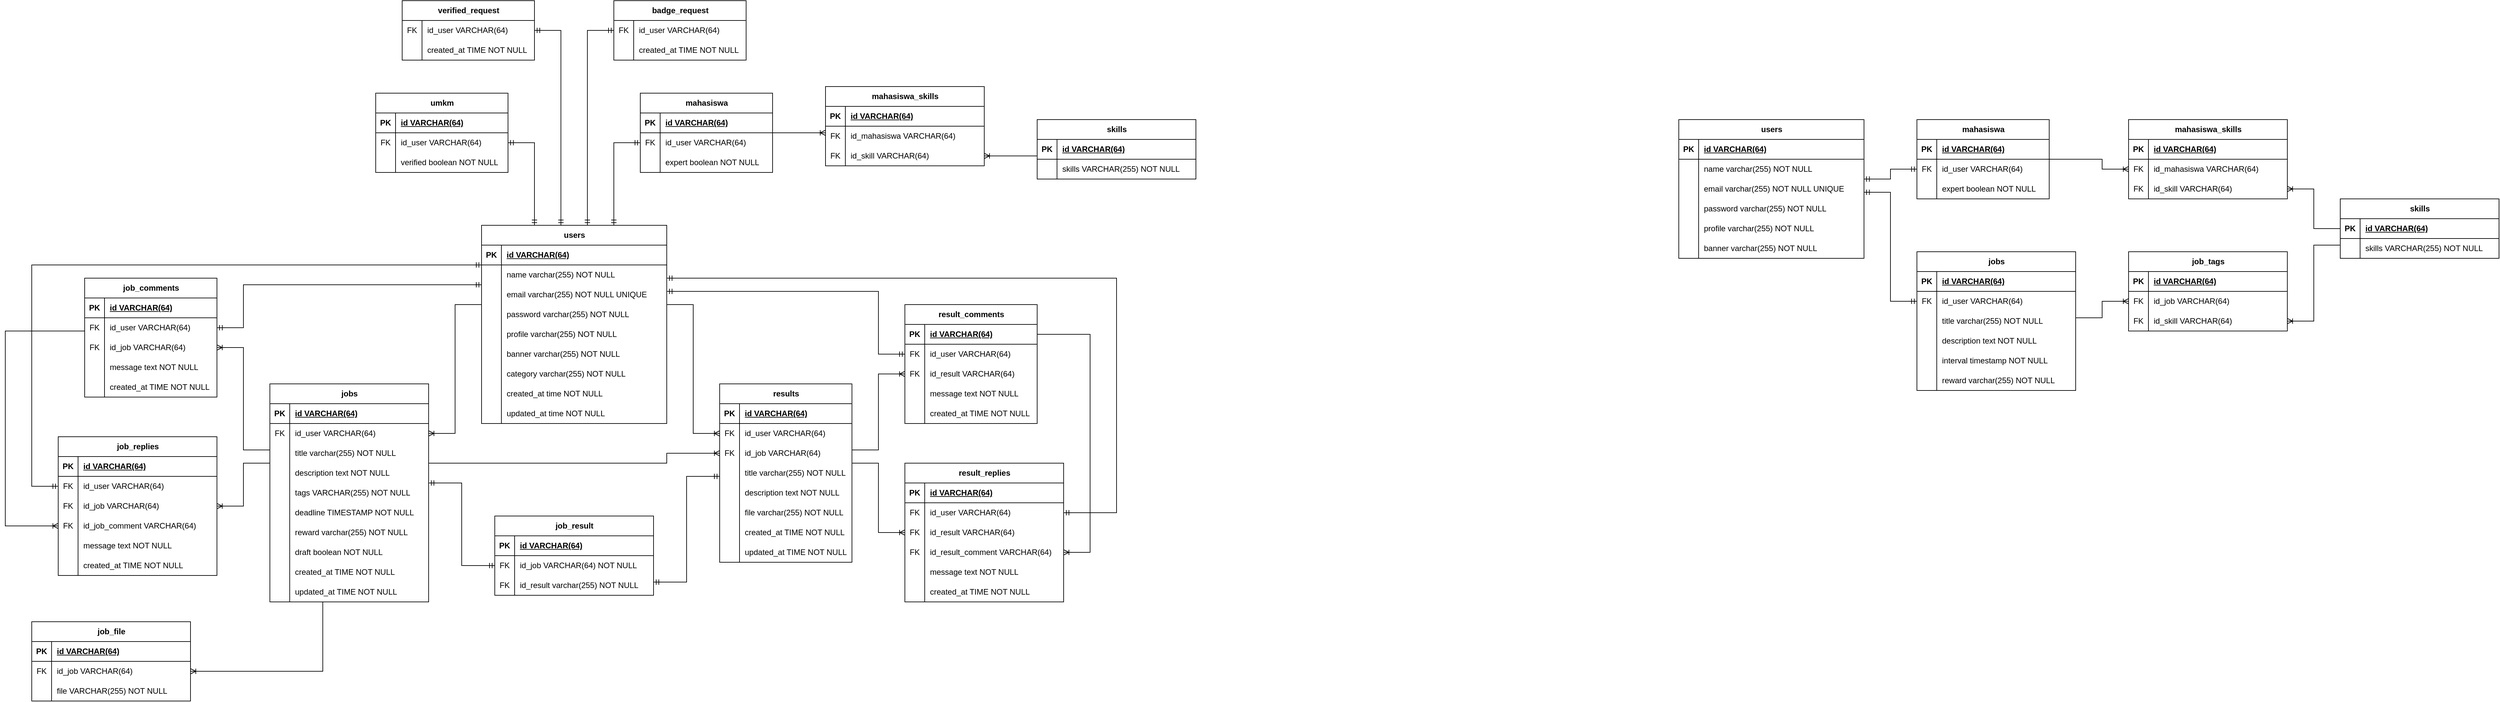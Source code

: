 <mxfile version="22.1.18" type="github">
  <diagram id="R2lEEEUBdFMjLlhIrx00" name="Page-1">
    <mxGraphModel dx="1723" dy="690" grid="1" gridSize="10" guides="1" tooltips="1" connect="1" arrows="1" fold="1" page="1" pageScale="1" pageWidth="850" pageHeight="1100" math="0" shadow="0" extFonts="Permanent Marker^https://fonts.googleapis.com/css?family=Permanent+Marker">
      <root>
        <mxCell id="0" />
        <mxCell id="1" parent="0" />
        <mxCell id="wc5Q7rNn-N-xNiQu3_dc-1" value="users" style="shape=table;startSize=30;container=1;collapsible=1;childLayout=tableLayout;fixedRows=1;rowLines=0;fontStyle=1;align=center;resizeLast=1;html=1;" parent="1" vertex="1">
          <mxGeometry x="840.01" y="360" width="279.99" height="300" as="geometry" />
        </mxCell>
        <mxCell id="wc5Q7rNn-N-xNiQu3_dc-2" value="" style="shape=tableRow;horizontal=0;startSize=0;swimlaneHead=0;swimlaneBody=0;fillColor=none;collapsible=0;dropTarget=0;points=[[0,0.5],[1,0.5]];portConstraint=eastwest;top=0;left=0;right=0;bottom=1;" parent="wc5Q7rNn-N-xNiQu3_dc-1" vertex="1">
          <mxGeometry y="30" width="279.99" height="30" as="geometry" />
        </mxCell>
        <mxCell id="wc5Q7rNn-N-xNiQu3_dc-3" value="PK" style="shape=partialRectangle;connectable=0;fillColor=none;top=0;left=0;bottom=0;right=0;fontStyle=1;overflow=hidden;whiteSpace=wrap;html=1;" parent="wc5Q7rNn-N-xNiQu3_dc-2" vertex="1">
          <mxGeometry width="30" height="30" as="geometry">
            <mxRectangle width="30" height="30" as="alternateBounds" />
          </mxGeometry>
        </mxCell>
        <mxCell id="wc5Q7rNn-N-xNiQu3_dc-4" value="id VARCHAR(64) " style="shape=partialRectangle;connectable=0;fillColor=none;top=0;left=0;bottom=0;right=0;align=left;spacingLeft=6;fontStyle=5;overflow=hidden;whiteSpace=wrap;html=1;" parent="wc5Q7rNn-N-xNiQu3_dc-2" vertex="1">
          <mxGeometry x="30" width="249.99" height="30" as="geometry">
            <mxRectangle width="249.99" height="30" as="alternateBounds" />
          </mxGeometry>
        </mxCell>
        <mxCell id="wc5Q7rNn-N-xNiQu3_dc-5" value="" style="shape=tableRow;horizontal=0;startSize=0;swimlaneHead=0;swimlaneBody=0;fillColor=none;collapsible=0;dropTarget=0;points=[[0,0.5],[1,0.5]];portConstraint=eastwest;top=0;left=0;right=0;bottom=0;" parent="wc5Q7rNn-N-xNiQu3_dc-1" vertex="1">
          <mxGeometry y="60" width="279.99" height="30" as="geometry" />
        </mxCell>
        <mxCell id="wc5Q7rNn-N-xNiQu3_dc-6" value="" style="shape=partialRectangle;connectable=0;fillColor=none;top=0;left=0;bottom=0;right=0;editable=1;overflow=hidden;whiteSpace=wrap;html=1;" parent="wc5Q7rNn-N-xNiQu3_dc-5" vertex="1">
          <mxGeometry width="30" height="30" as="geometry">
            <mxRectangle width="30" height="30" as="alternateBounds" />
          </mxGeometry>
        </mxCell>
        <mxCell id="wc5Q7rNn-N-xNiQu3_dc-7" value="name varchar(255) NOT NULL" style="shape=partialRectangle;connectable=0;fillColor=none;top=0;left=0;bottom=0;right=0;align=left;spacingLeft=6;overflow=hidden;whiteSpace=wrap;html=1;" parent="wc5Q7rNn-N-xNiQu3_dc-5" vertex="1">
          <mxGeometry x="30" width="249.99" height="30" as="geometry">
            <mxRectangle width="249.99" height="30" as="alternateBounds" />
          </mxGeometry>
        </mxCell>
        <mxCell id="wc5Q7rNn-N-xNiQu3_dc-8" value="" style="shape=tableRow;horizontal=0;startSize=0;swimlaneHead=0;swimlaneBody=0;fillColor=none;collapsible=0;dropTarget=0;points=[[0,0.5],[1,0.5]];portConstraint=eastwest;top=0;left=0;right=0;bottom=0;" parent="wc5Q7rNn-N-xNiQu3_dc-1" vertex="1">
          <mxGeometry y="90" width="279.99" height="30" as="geometry" />
        </mxCell>
        <mxCell id="wc5Q7rNn-N-xNiQu3_dc-9" value="" style="shape=partialRectangle;connectable=0;fillColor=none;top=0;left=0;bottom=0;right=0;editable=1;overflow=hidden;whiteSpace=wrap;html=1;" parent="wc5Q7rNn-N-xNiQu3_dc-8" vertex="1">
          <mxGeometry width="30" height="30" as="geometry">
            <mxRectangle width="30" height="30" as="alternateBounds" />
          </mxGeometry>
        </mxCell>
        <mxCell id="wc5Q7rNn-N-xNiQu3_dc-10" value="email varchar(255) NOT NULL UNIQUE" style="shape=partialRectangle;connectable=0;fillColor=none;top=0;left=0;bottom=0;right=0;align=left;spacingLeft=6;overflow=hidden;whiteSpace=wrap;html=1;" parent="wc5Q7rNn-N-xNiQu3_dc-8" vertex="1">
          <mxGeometry x="30" width="249.99" height="30" as="geometry">
            <mxRectangle width="249.99" height="30" as="alternateBounds" />
          </mxGeometry>
        </mxCell>
        <mxCell id="wc5Q7rNn-N-xNiQu3_dc-11" value="" style="shape=tableRow;horizontal=0;startSize=0;swimlaneHead=0;swimlaneBody=0;fillColor=none;collapsible=0;dropTarget=0;points=[[0,0.5],[1,0.5]];portConstraint=eastwest;top=0;left=0;right=0;bottom=0;" parent="wc5Q7rNn-N-xNiQu3_dc-1" vertex="1">
          <mxGeometry y="120" width="279.99" height="30" as="geometry" />
        </mxCell>
        <mxCell id="wc5Q7rNn-N-xNiQu3_dc-12" value="" style="shape=partialRectangle;connectable=0;fillColor=none;top=0;left=0;bottom=0;right=0;editable=1;overflow=hidden;whiteSpace=wrap;html=1;" parent="wc5Q7rNn-N-xNiQu3_dc-11" vertex="1">
          <mxGeometry width="30" height="30" as="geometry">
            <mxRectangle width="30" height="30" as="alternateBounds" />
          </mxGeometry>
        </mxCell>
        <mxCell id="wc5Q7rNn-N-xNiQu3_dc-13" value="password varchar(255) NOT NULL" style="shape=partialRectangle;connectable=0;fillColor=none;top=0;left=0;bottom=0;right=0;align=left;spacingLeft=6;overflow=hidden;whiteSpace=wrap;html=1;" parent="wc5Q7rNn-N-xNiQu3_dc-11" vertex="1">
          <mxGeometry x="30" width="249.99" height="30" as="geometry">
            <mxRectangle width="249.99" height="30" as="alternateBounds" />
          </mxGeometry>
        </mxCell>
        <mxCell id="q7Uk0JzoAxezMymjL-A8-164" value="" style="shape=tableRow;horizontal=0;startSize=0;swimlaneHead=0;swimlaneBody=0;fillColor=none;collapsible=0;dropTarget=0;points=[[0,0.5],[1,0.5]];portConstraint=eastwest;top=0;left=0;right=0;bottom=0;" parent="wc5Q7rNn-N-xNiQu3_dc-1" vertex="1">
          <mxGeometry y="150" width="279.99" height="30" as="geometry" />
        </mxCell>
        <mxCell id="q7Uk0JzoAxezMymjL-A8-165" value="" style="shape=partialRectangle;connectable=0;fillColor=none;top=0;left=0;bottom=0;right=0;editable=1;overflow=hidden;whiteSpace=wrap;html=1;" parent="q7Uk0JzoAxezMymjL-A8-164" vertex="1">
          <mxGeometry width="30" height="30" as="geometry">
            <mxRectangle width="30" height="30" as="alternateBounds" />
          </mxGeometry>
        </mxCell>
        <mxCell id="q7Uk0JzoAxezMymjL-A8-166" value="profile varchar(255) NOT NULL" style="shape=partialRectangle;connectable=0;fillColor=none;top=0;left=0;bottom=0;right=0;align=left;spacingLeft=6;overflow=hidden;whiteSpace=wrap;html=1;" parent="q7Uk0JzoAxezMymjL-A8-164" vertex="1">
          <mxGeometry x="30" width="249.99" height="30" as="geometry">
            <mxRectangle width="249.99" height="30" as="alternateBounds" />
          </mxGeometry>
        </mxCell>
        <mxCell id="_j6_B3YR_QeUHV5Mn4P9-15" value="" style="shape=tableRow;horizontal=0;startSize=0;swimlaneHead=0;swimlaneBody=0;fillColor=none;collapsible=0;dropTarget=0;points=[[0,0.5],[1,0.5]];portConstraint=eastwest;top=0;left=0;right=0;bottom=0;" parent="wc5Q7rNn-N-xNiQu3_dc-1" vertex="1">
          <mxGeometry y="180" width="279.99" height="30" as="geometry" />
        </mxCell>
        <mxCell id="_j6_B3YR_QeUHV5Mn4P9-16" value="" style="shape=partialRectangle;connectable=0;fillColor=none;top=0;left=0;bottom=0;right=0;editable=1;overflow=hidden;whiteSpace=wrap;html=1;" parent="_j6_B3YR_QeUHV5Mn4P9-15" vertex="1">
          <mxGeometry width="30" height="30" as="geometry">
            <mxRectangle width="30" height="30" as="alternateBounds" />
          </mxGeometry>
        </mxCell>
        <mxCell id="_j6_B3YR_QeUHV5Mn4P9-17" value="banner varchar(255) NOT NULL" style="shape=partialRectangle;connectable=0;fillColor=none;top=0;left=0;bottom=0;right=0;align=left;spacingLeft=6;overflow=hidden;whiteSpace=wrap;html=1;" parent="_j6_B3YR_QeUHV5Mn4P9-15" vertex="1">
          <mxGeometry x="30" width="249.99" height="30" as="geometry">
            <mxRectangle width="249.99" height="30" as="alternateBounds" />
          </mxGeometry>
        </mxCell>
        <mxCell id="1FxjViyLl14WmJAYbCaM-4" value="" style="shape=tableRow;horizontal=0;startSize=0;swimlaneHead=0;swimlaneBody=0;fillColor=none;collapsible=0;dropTarget=0;points=[[0,0.5],[1,0.5]];portConstraint=eastwest;top=0;left=0;right=0;bottom=0;" parent="wc5Q7rNn-N-xNiQu3_dc-1" vertex="1">
          <mxGeometry y="210" width="279.99" height="30" as="geometry" />
        </mxCell>
        <mxCell id="1FxjViyLl14WmJAYbCaM-5" value="" style="shape=partialRectangle;connectable=0;fillColor=none;top=0;left=0;bottom=0;right=0;editable=1;overflow=hidden;whiteSpace=wrap;html=1;" parent="1FxjViyLl14WmJAYbCaM-4" vertex="1">
          <mxGeometry width="30" height="30" as="geometry">
            <mxRectangle width="30" height="30" as="alternateBounds" />
          </mxGeometry>
        </mxCell>
        <mxCell id="1FxjViyLl14WmJAYbCaM-6" value="category varchar(255) NOT NULL" style="shape=partialRectangle;connectable=0;fillColor=none;top=0;left=0;bottom=0;right=0;align=left;spacingLeft=6;overflow=hidden;whiteSpace=wrap;html=1;" parent="1FxjViyLl14WmJAYbCaM-4" vertex="1">
          <mxGeometry x="30" width="249.99" height="30" as="geometry">
            <mxRectangle width="249.99" height="30" as="alternateBounds" />
          </mxGeometry>
        </mxCell>
        <mxCell id="cBmTkFO6ae0pB42rxEfQ-1" value="" style="shape=tableRow;horizontal=0;startSize=0;swimlaneHead=0;swimlaneBody=0;fillColor=none;collapsible=0;dropTarget=0;points=[[0,0.5],[1,0.5]];portConstraint=eastwest;top=0;left=0;right=0;bottom=0;" parent="wc5Q7rNn-N-xNiQu3_dc-1" vertex="1">
          <mxGeometry y="240" width="279.99" height="30" as="geometry" />
        </mxCell>
        <mxCell id="cBmTkFO6ae0pB42rxEfQ-2" value="" style="shape=partialRectangle;connectable=0;fillColor=none;top=0;left=0;bottom=0;right=0;editable=1;overflow=hidden;whiteSpace=wrap;html=1;" parent="cBmTkFO6ae0pB42rxEfQ-1" vertex="1">
          <mxGeometry width="30" height="30" as="geometry">
            <mxRectangle width="30" height="30" as="alternateBounds" />
          </mxGeometry>
        </mxCell>
        <mxCell id="cBmTkFO6ae0pB42rxEfQ-3" value="created_at time NOT NULL" style="shape=partialRectangle;connectable=0;fillColor=none;top=0;left=0;bottom=0;right=0;align=left;spacingLeft=6;overflow=hidden;whiteSpace=wrap;html=1;" parent="cBmTkFO6ae0pB42rxEfQ-1" vertex="1">
          <mxGeometry x="30" width="249.99" height="30" as="geometry">
            <mxRectangle width="249.99" height="30" as="alternateBounds" />
          </mxGeometry>
        </mxCell>
        <mxCell id="cBmTkFO6ae0pB42rxEfQ-4" value="" style="shape=tableRow;horizontal=0;startSize=0;swimlaneHead=0;swimlaneBody=0;fillColor=none;collapsible=0;dropTarget=0;points=[[0,0.5],[1,0.5]];portConstraint=eastwest;top=0;left=0;right=0;bottom=0;" parent="wc5Q7rNn-N-xNiQu3_dc-1" vertex="1">
          <mxGeometry y="270" width="279.99" height="30" as="geometry" />
        </mxCell>
        <mxCell id="cBmTkFO6ae0pB42rxEfQ-5" value="" style="shape=partialRectangle;connectable=0;fillColor=none;top=0;left=0;bottom=0;right=0;editable=1;overflow=hidden;whiteSpace=wrap;html=1;" parent="cBmTkFO6ae0pB42rxEfQ-4" vertex="1">
          <mxGeometry width="30" height="30" as="geometry">
            <mxRectangle width="30" height="30" as="alternateBounds" />
          </mxGeometry>
        </mxCell>
        <mxCell id="cBmTkFO6ae0pB42rxEfQ-6" value="updated_at time NOT NULL" style="shape=partialRectangle;connectable=0;fillColor=none;top=0;left=0;bottom=0;right=0;align=left;spacingLeft=6;overflow=hidden;whiteSpace=wrap;html=1;" parent="cBmTkFO6ae0pB42rxEfQ-4" vertex="1">
          <mxGeometry x="30" width="249.99" height="30" as="geometry">
            <mxRectangle width="249.99" height="30" as="alternateBounds" />
          </mxGeometry>
        </mxCell>
        <mxCell id="wc5Q7rNn-N-xNiQu3_dc-42" value="jobs" style="shape=table;startSize=30;container=1;collapsible=1;childLayout=tableLayout;fixedRows=1;rowLines=0;fontStyle=1;align=center;resizeLast=1;html=1;" parent="1" vertex="1">
          <mxGeometry x="520" y="600" width="240" height="330" as="geometry" />
        </mxCell>
        <mxCell id="wc5Q7rNn-N-xNiQu3_dc-43" value="" style="shape=tableRow;horizontal=0;startSize=0;swimlaneHead=0;swimlaneBody=0;fillColor=none;collapsible=0;dropTarget=0;points=[[0,0.5],[1,0.5]];portConstraint=eastwest;top=0;left=0;right=0;bottom=1;" parent="wc5Q7rNn-N-xNiQu3_dc-42" vertex="1">
          <mxGeometry y="30" width="240" height="30" as="geometry" />
        </mxCell>
        <mxCell id="wc5Q7rNn-N-xNiQu3_dc-44" value="PK" style="shape=partialRectangle;connectable=0;fillColor=none;top=0;left=0;bottom=0;right=0;fontStyle=1;overflow=hidden;whiteSpace=wrap;html=1;" parent="wc5Q7rNn-N-xNiQu3_dc-43" vertex="1">
          <mxGeometry width="30" height="30" as="geometry">
            <mxRectangle width="30" height="30" as="alternateBounds" />
          </mxGeometry>
        </mxCell>
        <mxCell id="wc5Q7rNn-N-xNiQu3_dc-45" value="id VARCHAR(64) " style="shape=partialRectangle;connectable=0;fillColor=none;top=0;left=0;bottom=0;right=0;align=left;spacingLeft=6;fontStyle=5;overflow=hidden;whiteSpace=wrap;html=1;" parent="wc5Q7rNn-N-xNiQu3_dc-43" vertex="1">
          <mxGeometry x="30" width="210" height="30" as="geometry">
            <mxRectangle width="210" height="30" as="alternateBounds" />
          </mxGeometry>
        </mxCell>
        <mxCell id="wc5Q7rNn-N-xNiQu3_dc-46" value="" style="shape=tableRow;horizontal=0;startSize=0;swimlaneHead=0;swimlaneBody=0;fillColor=none;collapsible=0;dropTarget=0;points=[[0,0.5],[1,0.5]];portConstraint=eastwest;top=0;left=0;right=0;bottom=0;" parent="wc5Q7rNn-N-xNiQu3_dc-42" vertex="1">
          <mxGeometry y="60" width="240" height="30" as="geometry" />
        </mxCell>
        <mxCell id="wc5Q7rNn-N-xNiQu3_dc-47" value="FK" style="shape=partialRectangle;connectable=0;fillColor=none;top=0;left=0;bottom=0;right=0;editable=1;overflow=hidden;whiteSpace=wrap;html=1;" parent="wc5Q7rNn-N-xNiQu3_dc-46" vertex="1">
          <mxGeometry width="30" height="30" as="geometry">
            <mxRectangle width="30" height="30" as="alternateBounds" />
          </mxGeometry>
        </mxCell>
        <mxCell id="wc5Q7rNn-N-xNiQu3_dc-48" value="id_user VARCHAR(64) " style="shape=partialRectangle;connectable=0;fillColor=none;top=0;left=0;bottom=0;right=0;align=left;spacingLeft=6;overflow=hidden;whiteSpace=wrap;html=1;" parent="wc5Q7rNn-N-xNiQu3_dc-46" vertex="1">
          <mxGeometry x="30" width="210" height="30" as="geometry">
            <mxRectangle width="210" height="30" as="alternateBounds" />
          </mxGeometry>
        </mxCell>
        <mxCell id="wc5Q7rNn-N-xNiQu3_dc-49" value="" style="shape=tableRow;horizontal=0;startSize=0;swimlaneHead=0;swimlaneBody=0;fillColor=none;collapsible=0;dropTarget=0;points=[[0,0.5],[1,0.5]];portConstraint=eastwest;top=0;left=0;right=0;bottom=0;" parent="wc5Q7rNn-N-xNiQu3_dc-42" vertex="1">
          <mxGeometry y="90" width="240" height="30" as="geometry" />
        </mxCell>
        <mxCell id="wc5Q7rNn-N-xNiQu3_dc-50" value="" style="shape=partialRectangle;connectable=0;fillColor=none;top=0;left=0;bottom=0;right=0;editable=1;overflow=hidden;whiteSpace=wrap;html=1;" parent="wc5Q7rNn-N-xNiQu3_dc-49" vertex="1">
          <mxGeometry width="30" height="30" as="geometry">
            <mxRectangle width="30" height="30" as="alternateBounds" />
          </mxGeometry>
        </mxCell>
        <mxCell id="wc5Q7rNn-N-xNiQu3_dc-51" value="title varchar(255) NOT NULL" style="shape=partialRectangle;connectable=0;fillColor=none;top=0;left=0;bottom=0;right=0;align=left;spacingLeft=6;overflow=hidden;whiteSpace=wrap;html=1;" parent="wc5Q7rNn-N-xNiQu3_dc-49" vertex="1">
          <mxGeometry x="30" width="210" height="30" as="geometry">
            <mxRectangle width="210" height="30" as="alternateBounds" />
          </mxGeometry>
        </mxCell>
        <mxCell id="wc5Q7rNn-N-xNiQu3_dc-52" value="" style="shape=tableRow;horizontal=0;startSize=0;swimlaneHead=0;swimlaneBody=0;fillColor=none;collapsible=0;dropTarget=0;points=[[0,0.5],[1,0.5]];portConstraint=eastwest;top=0;left=0;right=0;bottom=0;" parent="wc5Q7rNn-N-xNiQu3_dc-42" vertex="1">
          <mxGeometry y="120" width="240" height="30" as="geometry" />
        </mxCell>
        <mxCell id="wc5Q7rNn-N-xNiQu3_dc-53" value="" style="shape=partialRectangle;connectable=0;fillColor=none;top=0;left=0;bottom=0;right=0;editable=1;overflow=hidden;whiteSpace=wrap;html=1;" parent="wc5Q7rNn-N-xNiQu3_dc-52" vertex="1">
          <mxGeometry width="30" height="30" as="geometry">
            <mxRectangle width="30" height="30" as="alternateBounds" />
          </mxGeometry>
        </mxCell>
        <mxCell id="wc5Q7rNn-N-xNiQu3_dc-54" value="description text NOT NULL" style="shape=partialRectangle;connectable=0;fillColor=none;top=0;left=0;bottom=0;right=0;align=left;spacingLeft=6;overflow=hidden;whiteSpace=wrap;html=1;" parent="wc5Q7rNn-N-xNiQu3_dc-52" vertex="1">
          <mxGeometry x="30" width="210" height="30" as="geometry">
            <mxRectangle width="210" height="30" as="alternateBounds" />
          </mxGeometry>
        </mxCell>
        <mxCell id="wc5Q7rNn-N-xNiQu3_dc-55" value="" style="shape=tableRow;horizontal=0;startSize=0;swimlaneHead=0;swimlaneBody=0;fillColor=none;collapsible=0;dropTarget=0;points=[[0,0.5],[1,0.5]];portConstraint=eastwest;top=0;left=0;right=0;bottom=0;" parent="wc5Q7rNn-N-xNiQu3_dc-42" vertex="1">
          <mxGeometry y="150" width="240" height="30" as="geometry" />
        </mxCell>
        <mxCell id="wc5Q7rNn-N-xNiQu3_dc-56" value="" style="shape=partialRectangle;connectable=0;fillColor=none;top=0;left=0;bottom=0;right=0;editable=1;overflow=hidden;whiteSpace=wrap;html=1;" parent="wc5Q7rNn-N-xNiQu3_dc-55" vertex="1">
          <mxGeometry width="30" height="30" as="geometry">
            <mxRectangle width="30" height="30" as="alternateBounds" />
          </mxGeometry>
        </mxCell>
        <mxCell id="wc5Q7rNn-N-xNiQu3_dc-57" value="tags VARCHAR(255) NOT NULL" style="shape=partialRectangle;connectable=0;fillColor=none;top=0;left=0;bottom=0;right=0;align=left;spacingLeft=6;overflow=hidden;whiteSpace=wrap;html=1;" parent="wc5Q7rNn-N-xNiQu3_dc-55" vertex="1">
          <mxGeometry x="30" width="210" height="30" as="geometry">
            <mxRectangle width="210" height="30" as="alternateBounds" />
          </mxGeometry>
        </mxCell>
        <mxCell id="cBmTkFO6ae0pB42rxEfQ-82" value="" style="shape=tableRow;horizontal=0;startSize=0;swimlaneHead=0;swimlaneBody=0;fillColor=none;collapsible=0;dropTarget=0;points=[[0,0.5],[1,0.5]];portConstraint=eastwest;top=0;left=0;right=0;bottom=0;" parent="wc5Q7rNn-N-xNiQu3_dc-42" vertex="1">
          <mxGeometry y="180" width="240" height="30" as="geometry" />
        </mxCell>
        <mxCell id="cBmTkFO6ae0pB42rxEfQ-83" value="" style="shape=partialRectangle;connectable=0;fillColor=none;top=0;left=0;bottom=0;right=0;editable=1;overflow=hidden;whiteSpace=wrap;html=1;" parent="cBmTkFO6ae0pB42rxEfQ-82" vertex="1">
          <mxGeometry width="30" height="30" as="geometry">
            <mxRectangle width="30" height="30" as="alternateBounds" />
          </mxGeometry>
        </mxCell>
        <mxCell id="cBmTkFO6ae0pB42rxEfQ-84" value="deadline TIMESTAMP NOT NULL" style="shape=partialRectangle;connectable=0;fillColor=none;top=0;left=0;bottom=0;right=0;align=left;spacingLeft=6;overflow=hidden;whiteSpace=wrap;html=1;" parent="cBmTkFO6ae0pB42rxEfQ-82" vertex="1">
          <mxGeometry x="30" width="210" height="30" as="geometry">
            <mxRectangle width="210" height="30" as="alternateBounds" />
          </mxGeometry>
        </mxCell>
        <mxCell id="cBmTkFO6ae0pB42rxEfQ-85" value="" style="shape=tableRow;horizontal=0;startSize=0;swimlaneHead=0;swimlaneBody=0;fillColor=none;collapsible=0;dropTarget=0;points=[[0,0.5],[1,0.5]];portConstraint=eastwest;top=0;left=0;right=0;bottom=0;" parent="wc5Q7rNn-N-xNiQu3_dc-42" vertex="1">
          <mxGeometry y="210" width="240" height="30" as="geometry" />
        </mxCell>
        <mxCell id="cBmTkFO6ae0pB42rxEfQ-86" value="" style="shape=partialRectangle;connectable=0;fillColor=none;top=0;left=0;bottom=0;right=0;editable=1;overflow=hidden;whiteSpace=wrap;html=1;" parent="cBmTkFO6ae0pB42rxEfQ-85" vertex="1">
          <mxGeometry width="30" height="30" as="geometry">
            <mxRectangle width="30" height="30" as="alternateBounds" />
          </mxGeometry>
        </mxCell>
        <mxCell id="cBmTkFO6ae0pB42rxEfQ-87" value="reward varchar(255) NOT NULL" style="shape=partialRectangle;connectable=0;fillColor=none;top=0;left=0;bottom=0;right=0;align=left;spacingLeft=6;overflow=hidden;whiteSpace=wrap;html=1;" parent="cBmTkFO6ae0pB42rxEfQ-85" vertex="1">
          <mxGeometry x="30" width="210" height="30" as="geometry">
            <mxRectangle width="210" height="30" as="alternateBounds" />
          </mxGeometry>
        </mxCell>
        <mxCell id="cBmTkFO6ae0pB42rxEfQ-88" value="" style="shape=tableRow;horizontal=0;startSize=0;swimlaneHead=0;swimlaneBody=0;fillColor=none;collapsible=0;dropTarget=0;points=[[0,0.5],[1,0.5]];portConstraint=eastwest;top=0;left=0;right=0;bottom=0;" parent="wc5Q7rNn-N-xNiQu3_dc-42" vertex="1">
          <mxGeometry y="240" width="240" height="30" as="geometry" />
        </mxCell>
        <mxCell id="cBmTkFO6ae0pB42rxEfQ-89" value="" style="shape=partialRectangle;connectable=0;fillColor=none;top=0;left=0;bottom=0;right=0;editable=1;overflow=hidden;whiteSpace=wrap;html=1;" parent="cBmTkFO6ae0pB42rxEfQ-88" vertex="1">
          <mxGeometry width="30" height="30" as="geometry">
            <mxRectangle width="30" height="30" as="alternateBounds" />
          </mxGeometry>
        </mxCell>
        <mxCell id="cBmTkFO6ae0pB42rxEfQ-90" value="draft boolean NOT NULL" style="shape=partialRectangle;connectable=0;fillColor=none;top=0;left=0;bottom=0;right=0;align=left;spacingLeft=6;overflow=hidden;whiteSpace=wrap;html=1;" parent="cBmTkFO6ae0pB42rxEfQ-88" vertex="1">
          <mxGeometry x="30" width="210" height="30" as="geometry">
            <mxRectangle width="210" height="30" as="alternateBounds" />
          </mxGeometry>
        </mxCell>
        <mxCell id="cBmTkFO6ae0pB42rxEfQ-91" value="" style="shape=tableRow;horizontal=0;startSize=0;swimlaneHead=0;swimlaneBody=0;fillColor=none;collapsible=0;dropTarget=0;points=[[0,0.5],[1,0.5]];portConstraint=eastwest;top=0;left=0;right=0;bottom=0;" parent="wc5Q7rNn-N-xNiQu3_dc-42" vertex="1">
          <mxGeometry y="270" width="240" height="30" as="geometry" />
        </mxCell>
        <mxCell id="cBmTkFO6ae0pB42rxEfQ-92" value="" style="shape=partialRectangle;connectable=0;fillColor=none;top=0;left=0;bottom=0;right=0;editable=1;overflow=hidden;whiteSpace=wrap;html=1;" parent="cBmTkFO6ae0pB42rxEfQ-91" vertex="1">
          <mxGeometry width="30" height="30" as="geometry">
            <mxRectangle width="30" height="30" as="alternateBounds" />
          </mxGeometry>
        </mxCell>
        <mxCell id="cBmTkFO6ae0pB42rxEfQ-93" value="created_at TIME NOT NULL" style="shape=partialRectangle;connectable=0;fillColor=none;top=0;left=0;bottom=0;right=0;align=left;spacingLeft=6;overflow=hidden;whiteSpace=wrap;html=1;" parent="cBmTkFO6ae0pB42rxEfQ-91" vertex="1">
          <mxGeometry x="30" width="210" height="30" as="geometry">
            <mxRectangle width="210" height="30" as="alternateBounds" />
          </mxGeometry>
        </mxCell>
        <mxCell id="cBmTkFO6ae0pB42rxEfQ-94" value="" style="shape=tableRow;horizontal=0;startSize=0;swimlaneHead=0;swimlaneBody=0;fillColor=none;collapsible=0;dropTarget=0;points=[[0,0.5],[1,0.5]];portConstraint=eastwest;top=0;left=0;right=0;bottom=0;" parent="wc5Q7rNn-N-xNiQu3_dc-42" vertex="1">
          <mxGeometry y="300" width="240" height="30" as="geometry" />
        </mxCell>
        <mxCell id="cBmTkFO6ae0pB42rxEfQ-95" value="" style="shape=partialRectangle;connectable=0;fillColor=none;top=0;left=0;bottom=0;right=0;editable=1;overflow=hidden;whiteSpace=wrap;html=1;" parent="cBmTkFO6ae0pB42rxEfQ-94" vertex="1">
          <mxGeometry width="30" height="30" as="geometry">
            <mxRectangle width="30" height="30" as="alternateBounds" />
          </mxGeometry>
        </mxCell>
        <mxCell id="cBmTkFO6ae0pB42rxEfQ-96" value="updated_at TIME NOT NULL" style="shape=partialRectangle;connectable=0;fillColor=none;top=0;left=0;bottom=0;right=0;align=left;spacingLeft=6;overflow=hidden;whiteSpace=wrap;html=1;" parent="cBmTkFO6ae0pB42rxEfQ-94" vertex="1">
          <mxGeometry x="30" width="210" height="30" as="geometry">
            <mxRectangle width="210" height="30" as="alternateBounds" />
          </mxGeometry>
        </mxCell>
        <mxCell id="wc5Q7rNn-N-xNiQu3_dc-67" value="job_comments" style="shape=table;startSize=30;container=1;collapsible=1;childLayout=tableLayout;fixedRows=1;rowLines=0;fontStyle=1;align=center;resizeLast=1;html=1;" parent="1" vertex="1">
          <mxGeometry x="240" y="440" width="199.99" height="180" as="geometry" />
        </mxCell>
        <mxCell id="wc5Q7rNn-N-xNiQu3_dc-68" value="" style="shape=tableRow;horizontal=0;startSize=0;swimlaneHead=0;swimlaneBody=0;fillColor=none;collapsible=0;dropTarget=0;points=[[0,0.5],[1,0.5]];portConstraint=eastwest;top=0;left=0;right=0;bottom=1;" parent="wc5Q7rNn-N-xNiQu3_dc-67" vertex="1">
          <mxGeometry y="30" width="199.99" height="30" as="geometry" />
        </mxCell>
        <mxCell id="wc5Q7rNn-N-xNiQu3_dc-69" value="PK" style="shape=partialRectangle;connectable=0;fillColor=none;top=0;left=0;bottom=0;right=0;fontStyle=1;overflow=hidden;whiteSpace=wrap;html=1;" parent="wc5Q7rNn-N-xNiQu3_dc-68" vertex="1">
          <mxGeometry width="30" height="30" as="geometry">
            <mxRectangle width="30" height="30" as="alternateBounds" />
          </mxGeometry>
        </mxCell>
        <mxCell id="wc5Q7rNn-N-xNiQu3_dc-70" value="id VARCHAR(64) " style="shape=partialRectangle;connectable=0;fillColor=none;top=0;left=0;bottom=0;right=0;align=left;spacingLeft=6;fontStyle=5;overflow=hidden;whiteSpace=wrap;html=1;" parent="wc5Q7rNn-N-xNiQu3_dc-68" vertex="1">
          <mxGeometry x="30" width="169.99" height="30" as="geometry">
            <mxRectangle width="169.99" height="30" as="alternateBounds" />
          </mxGeometry>
        </mxCell>
        <mxCell id="wc5Q7rNn-N-xNiQu3_dc-96" value="" style="shape=tableRow;horizontal=0;startSize=0;swimlaneHead=0;swimlaneBody=0;fillColor=none;collapsible=0;dropTarget=0;points=[[0,0.5],[1,0.5]];portConstraint=eastwest;top=0;left=0;right=0;bottom=0;" parent="wc5Q7rNn-N-xNiQu3_dc-67" vertex="1">
          <mxGeometry y="60" width="199.99" height="30" as="geometry" />
        </mxCell>
        <mxCell id="wc5Q7rNn-N-xNiQu3_dc-97" value="FK" style="shape=partialRectangle;connectable=0;fillColor=none;top=0;left=0;bottom=0;right=0;editable=1;overflow=hidden;whiteSpace=wrap;html=1;" parent="wc5Q7rNn-N-xNiQu3_dc-96" vertex="1">
          <mxGeometry width="30" height="30" as="geometry">
            <mxRectangle width="30" height="30" as="alternateBounds" />
          </mxGeometry>
        </mxCell>
        <mxCell id="wc5Q7rNn-N-xNiQu3_dc-98" value="id_user VARCHAR(64) " style="shape=partialRectangle;connectable=0;fillColor=none;top=0;left=0;bottom=0;right=0;align=left;spacingLeft=6;overflow=hidden;whiteSpace=wrap;html=1;" parent="wc5Q7rNn-N-xNiQu3_dc-96" vertex="1">
          <mxGeometry x="30" width="169.99" height="30" as="geometry">
            <mxRectangle width="169.99" height="30" as="alternateBounds" />
          </mxGeometry>
        </mxCell>
        <mxCell id="wc5Q7rNn-N-xNiQu3_dc-108" value="" style="shape=tableRow;horizontal=0;startSize=0;swimlaneHead=0;swimlaneBody=0;fillColor=none;collapsible=0;dropTarget=0;points=[[0,0.5],[1,0.5]];portConstraint=eastwest;top=0;left=0;right=0;bottom=0;" parent="wc5Q7rNn-N-xNiQu3_dc-67" vertex="1">
          <mxGeometry y="90" width="199.99" height="30" as="geometry" />
        </mxCell>
        <mxCell id="wc5Q7rNn-N-xNiQu3_dc-109" value="FK" style="shape=partialRectangle;connectable=0;fillColor=none;top=0;left=0;bottom=0;right=0;editable=1;overflow=hidden;whiteSpace=wrap;html=1;" parent="wc5Q7rNn-N-xNiQu3_dc-108" vertex="1">
          <mxGeometry width="30" height="30" as="geometry">
            <mxRectangle width="30" height="30" as="alternateBounds" />
          </mxGeometry>
        </mxCell>
        <mxCell id="wc5Q7rNn-N-xNiQu3_dc-110" value="id_job VARCHAR(64) " style="shape=partialRectangle;connectable=0;fillColor=none;top=0;left=0;bottom=0;right=0;align=left;spacingLeft=6;overflow=hidden;whiteSpace=wrap;html=1;" parent="wc5Q7rNn-N-xNiQu3_dc-108" vertex="1">
          <mxGeometry x="30" width="169.99" height="30" as="geometry">
            <mxRectangle width="169.99" height="30" as="alternateBounds" />
          </mxGeometry>
        </mxCell>
        <mxCell id="q7Uk0JzoAxezMymjL-A8-72" value="" style="shape=tableRow;horizontal=0;startSize=0;swimlaneHead=0;swimlaneBody=0;fillColor=none;collapsible=0;dropTarget=0;points=[[0,0.5],[1,0.5]];portConstraint=eastwest;top=0;left=0;right=0;bottom=0;" parent="wc5Q7rNn-N-xNiQu3_dc-67" vertex="1">
          <mxGeometry y="120" width="199.99" height="30" as="geometry" />
        </mxCell>
        <mxCell id="q7Uk0JzoAxezMymjL-A8-73" value="" style="shape=partialRectangle;connectable=0;fillColor=none;top=0;left=0;bottom=0;right=0;editable=1;overflow=hidden;whiteSpace=wrap;html=1;" parent="q7Uk0JzoAxezMymjL-A8-72" vertex="1">
          <mxGeometry width="30" height="30" as="geometry">
            <mxRectangle width="30" height="30" as="alternateBounds" />
          </mxGeometry>
        </mxCell>
        <mxCell id="q7Uk0JzoAxezMymjL-A8-74" value="message text NOT NULL" style="shape=partialRectangle;connectable=0;fillColor=none;top=0;left=0;bottom=0;right=0;align=left;spacingLeft=6;overflow=hidden;whiteSpace=wrap;html=1;" parent="q7Uk0JzoAxezMymjL-A8-72" vertex="1">
          <mxGeometry x="30" width="169.99" height="30" as="geometry">
            <mxRectangle width="169.99" height="30" as="alternateBounds" />
          </mxGeometry>
        </mxCell>
        <mxCell id="cBmTkFO6ae0pB42rxEfQ-67" value="" style="shape=tableRow;horizontal=0;startSize=0;swimlaneHead=0;swimlaneBody=0;fillColor=none;collapsible=0;dropTarget=0;points=[[0,0.5],[1,0.5]];portConstraint=eastwest;top=0;left=0;right=0;bottom=0;" parent="wc5Q7rNn-N-xNiQu3_dc-67" vertex="1">
          <mxGeometry y="150" width="199.99" height="30" as="geometry" />
        </mxCell>
        <mxCell id="cBmTkFO6ae0pB42rxEfQ-68" value="" style="shape=partialRectangle;connectable=0;fillColor=none;top=0;left=0;bottom=0;right=0;editable=1;overflow=hidden;whiteSpace=wrap;html=1;" parent="cBmTkFO6ae0pB42rxEfQ-67" vertex="1">
          <mxGeometry width="30" height="30" as="geometry">
            <mxRectangle width="30" height="30" as="alternateBounds" />
          </mxGeometry>
        </mxCell>
        <mxCell id="cBmTkFO6ae0pB42rxEfQ-69" value="created_at TIME NOT NULL" style="shape=partialRectangle;connectable=0;fillColor=none;top=0;left=0;bottom=0;right=0;align=left;spacingLeft=6;overflow=hidden;whiteSpace=wrap;html=1;" parent="cBmTkFO6ae0pB42rxEfQ-67" vertex="1">
          <mxGeometry x="30" width="169.99" height="30" as="geometry">
            <mxRectangle width="169.99" height="30" as="alternateBounds" />
          </mxGeometry>
        </mxCell>
        <mxCell id="wc5Q7rNn-N-xNiQu3_dc-115" value="job_replies" style="shape=table;startSize=30;container=1;collapsible=1;childLayout=tableLayout;fixedRows=1;rowLines=0;fontStyle=1;align=center;resizeLast=1;html=1;" parent="1" vertex="1">
          <mxGeometry x="200" y="680" width="239.99" height="210" as="geometry" />
        </mxCell>
        <mxCell id="wc5Q7rNn-N-xNiQu3_dc-116" value="" style="shape=tableRow;horizontal=0;startSize=0;swimlaneHead=0;swimlaneBody=0;fillColor=none;collapsible=0;dropTarget=0;points=[[0,0.5],[1,0.5]];portConstraint=eastwest;top=0;left=0;right=0;bottom=1;" parent="wc5Q7rNn-N-xNiQu3_dc-115" vertex="1">
          <mxGeometry y="30" width="239.99" height="30" as="geometry" />
        </mxCell>
        <mxCell id="wc5Q7rNn-N-xNiQu3_dc-117" value="PK" style="shape=partialRectangle;connectable=0;fillColor=none;top=0;left=0;bottom=0;right=0;fontStyle=1;overflow=hidden;whiteSpace=wrap;html=1;" parent="wc5Q7rNn-N-xNiQu3_dc-116" vertex="1">
          <mxGeometry width="30" height="30" as="geometry">
            <mxRectangle width="30" height="30" as="alternateBounds" />
          </mxGeometry>
        </mxCell>
        <mxCell id="wc5Q7rNn-N-xNiQu3_dc-118" value="id VARCHAR(64) " style="shape=partialRectangle;connectable=0;fillColor=none;top=0;left=0;bottom=0;right=0;align=left;spacingLeft=6;fontStyle=5;overflow=hidden;whiteSpace=wrap;html=1;" parent="wc5Q7rNn-N-xNiQu3_dc-116" vertex="1">
          <mxGeometry x="30" width="209.99" height="30" as="geometry">
            <mxRectangle width="209.99" height="30" as="alternateBounds" />
          </mxGeometry>
        </mxCell>
        <mxCell id="wc5Q7rNn-N-xNiQu3_dc-119" value="" style="shape=tableRow;horizontal=0;startSize=0;swimlaneHead=0;swimlaneBody=0;fillColor=none;collapsible=0;dropTarget=0;points=[[0,0.5],[1,0.5]];portConstraint=eastwest;top=0;left=0;right=0;bottom=0;" parent="wc5Q7rNn-N-xNiQu3_dc-115" vertex="1">
          <mxGeometry y="60" width="239.99" height="30" as="geometry" />
        </mxCell>
        <mxCell id="wc5Q7rNn-N-xNiQu3_dc-120" value="FK" style="shape=partialRectangle;connectable=0;fillColor=none;top=0;left=0;bottom=0;right=0;editable=1;overflow=hidden;whiteSpace=wrap;html=1;" parent="wc5Q7rNn-N-xNiQu3_dc-119" vertex="1">
          <mxGeometry width="30" height="30" as="geometry">
            <mxRectangle width="30" height="30" as="alternateBounds" />
          </mxGeometry>
        </mxCell>
        <mxCell id="wc5Q7rNn-N-xNiQu3_dc-121" value="id_user VARCHAR(64) " style="shape=partialRectangle;connectable=0;fillColor=none;top=0;left=0;bottom=0;right=0;align=left;spacingLeft=6;overflow=hidden;whiteSpace=wrap;html=1;" parent="wc5Q7rNn-N-xNiQu3_dc-119" vertex="1">
          <mxGeometry x="30" width="209.99" height="30" as="geometry">
            <mxRectangle width="209.99" height="30" as="alternateBounds" />
          </mxGeometry>
        </mxCell>
        <mxCell id="wc5Q7rNn-N-xNiQu3_dc-122" value="" style="shape=tableRow;horizontal=0;startSize=0;swimlaneHead=0;swimlaneBody=0;fillColor=none;collapsible=0;dropTarget=0;points=[[0,0.5],[1,0.5]];portConstraint=eastwest;top=0;left=0;right=0;bottom=0;" parent="wc5Q7rNn-N-xNiQu3_dc-115" vertex="1">
          <mxGeometry y="90" width="239.99" height="30" as="geometry" />
        </mxCell>
        <mxCell id="wc5Q7rNn-N-xNiQu3_dc-123" value="FK" style="shape=partialRectangle;connectable=0;fillColor=none;top=0;left=0;bottom=0;right=0;editable=1;overflow=hidden;whiteSpace=wrap;html=1;" parent="wc5Q7rNn-N-xNiQu3_dc-122" vertex="1">
          <mxGeometry width="30" height="30" as="geometry">
            <mxRectangle width="30" height="30" as="alternateBounds" />
          </mxGeometry>
        </mxCell>
        <mxCell id="wc5Q7rNn-N-xNiQu3_dc-124" value="id_job VARCHAR(64) " style="shape=partialRectangle;connectable=0;fillColor=none;top=0;left=0;bottom=0;right=0;align=left;spacingLeft=6;overflow=hidden;whiteSpace=wrap;html=1;" parent="wc5Q7rNn-N-xNiQu3_dc-122" vertex="1">
          <mxGeometry x="30" width="209.99" height="30" as="geometry">
            <mxRectangle width="209.99" height="30" as="alternateBounds" />
          </mxGeometry>
        </mxCell>
        <mxCell id="wc5Q7rNn-N-xNiQu3_dc-125" value="" style="shape=tableRow;horizontal=0;startSize=0;swimlaneHead=0;swimlaneBody=0;fillColor=none;collapsible=0;dropTarget=0;points=[[0,0.5],[1,0.5]];portConstraint=eastwest;top=0;left=0;right=0;bottom=0;" parent="wc5Q7rNn-N-xNiQu3_dc-115" vertex="1">
          <mxGeometry y="120" width="239.99" height="30" as="geometry" />
        </mxCell>
        <mxCell id="wc5Q7rNn-N-xNiQu3_dc-126" value="FK" style="shape=partialRectangle;connectable=0;fillColor=none;top=0;left=0;bottom=0;right=0;editable=1;overflow=hidden;whiteSpace=wrap;html=1;" parent="wc5Q7rNn-N-xNiQu3_dc-125" vertex="1">
          <mxGeometry width="30" height="30" as="geometry">
            <mxRectangle width="30" height="30" as="alternateBounds" />
          </mxGeometry>
        </mxCell>
        <mxCell id="wc5Q7rNn-N-xNiQu3_dc-127" value="id_job_comment VARCHAR(64) " style="shape=partialRectangle;connectable=0;fillColor=none;top=0;left=0;bottom=0;right=0;align=left;spacingLeft=6;overflow=hidden;whiteSpace=wrap;html=1;" parent="wc5Q7rNn-N-xNiQu3_dc-125" vertex="1">
          <mxGeometry x="30" width="209.99" height="30" as="geometry">
            <mxRectangle width="209.99" height="30" as="alternateBounds" />
          </mxGeometry>
        </mxCell>
        <mxCell id="q7Uk0JzoAxezMymjL-A8-33" value="" style="shape=tableRow;horizontal=0;startSize=0;swimlaneHead=0;swimlaneBody=0;fillColor=none;collapsible=0;dropTarget=0;points=[[0,0.5],[1,0.5]];portConstraint=eastwest;top=0;left=0;right=0;bottom=0;" parent="wc5Q7rNn-N-xNiQu3_dc-115" vertex="1">
          <mxGeometry y="150" width="239.99" height="30" as="geometry" />
        </mxCell>
        <mxCell id="q7Uk0JzoAxezMymjL-A8-34" value="" style="shape=partialRectangle;connectable=0;fillColor=none;top=0;left=0;bottom=0;right=0;editable=1;overflow=hidden;whiteSpace=wrap;html=1;" parent="q7Uk0JzoAxezMymjL-A8-33" vertex="1">
          <mxGeometry width="30" height="30" as="geometry">
            <mxRectangle width="30" height="30" as="alternateBounds" />
          </mxGeometry>
        </mxCell>
        <mxCell id="q7Uk0JzoAxezMymjL-A8-35" value="message text NOT NULL" style="shape=partialRectangle;connectable=0;fillColor=none;top=0;left=0;bottom=0;right=0;align=left;spacingLeft=6;overflow=hidden;whiteSpace=wrap;html=1;" parent="q7Uk0JzoAxezMymjL-A8-33" vertex="1">
          <mxGeometry x="30" width="209.99" height="30" as="geometry">
            <mxRectangle width="209.99" height="30" as="alternateBounds" />
          </mxGeometry>
        </mxCell>
        <mxCell id="cBmTkFO6ae0pB42rxEfQ-64" value="" style="shape=tableRow;horizontal=0;startSize=0;swimlaneHead=0;swimlaneBody=0;fillColor=none;collapsible=0;dropTarget=0;points=[[0,0.5],[1,0.5]];portConstraint=eastwest;top=0;left=0;right=0;bottom=0;" parent="wc5Q7rNn-N-xNiQu3_dc-115" vertex="1">
          <mxGeometry y="180" width="239.99" height="30" as="geometry" />
        </mxCell>
        <mxCell id="cBmTkFO6ae0pB42rxEfQ-65" value="" style="shape=partialRectangle;connectable=0;fillColor=none;top=0;left=0;bottom=0;right=0;editable=1;overflow=hidden;whiteSpace=wrap;html=1;" parent="cBmTkFO6ae0pB42rxEfQ-64" vertex="1">
          <mxGeometry width="30" height="30" as="geometry">
            <mxRectangle width="30" height="30" as="alternateBounds" />
          </mxGeometry>
        </mxCell>
        <mxCell id="cBmTkFO6ae0pB42rxEfQ-66" value="created_at TIME NOT NULL" style="shape=partialRectangle;connectable=0;fillColor=none;top=0;left=0;bottom=0;right=0;align=left;spacingLeft=6;overflow=hidden;whiteSpace=wrap;html=1;" parent="cBmTkFO6ae0pB42rxEfQ-64" vertex="1">
          <mxGeometry x="30" width="209.99" height="30" as="geometry">
            <mxRectangle width="209.99" height="30" as="alternateBounds" />
          </mxGeometry>
        </mxCell>
        <mxCell id="q7Uk0JzoAxezMymjL-A8-6" value="results" style="shape=table;startSize=30;container=1;collapsible=1;childLayout=tableLayout;fixedRows=1;rowLines=0;fontStyle=1;align=center;resizeLast=1;html=1;" parent="1" vertex="1">
          <mxGeometry x="1200" y="600" width="199.99" height="270" as="geometry" />
        </mxCell>
        <mxCell id="q7Uk0JzoAxezMymjL-A8-7" value="" style="shape=tableRow;horizontal=0;startSize=0;swimlaneHead=0;swimlaneBody=0;fillColor=none;collapsible=0;dropTarget=0;points=[[0,0.5],[1,0.5]];portConstraint=eastwest;top=0;left=0;right=0;bottom=1;" parent="q7Uk0JzoAxezMymjL-A8-6" vertex="1">
          <mxGeometry y="30" width="199.99" height="30" as="geometry" />
        </mxCell>
        <mxCell id="q7Uk0JzoAxezMymjL-A8-8" value="PK" style="shape=partialRectangle;connectable=0;fillColor=none;top=0;left=0;bottom=0;right=0;fontStyle=1;overflow=hidden;whiteSpace=wrap;html=1;" parent="q7Uk0JzoAxezMymjL-A8-7" vertex="1">
          <mxGeometry width="30" height="30" as="geometry">
            <mxRectangle width="30" height="30" as="alternateBounds" />
          </mxGeometry>
        </mxCell>
        <mxCell id="q7Uk0JzoAxezMymjL-A8-9" value="id VARCHAR(64) " style="shape=partialRectangle;connectable=0;fillColor=none;top=0;left=0;bottom=0;right=0;align=left;spacingLeft=6;fontStyle=5;overflow=hidden;whiteSpace=wrap;html=1;" parent="q7Uk0JzoAxezMymjL-A8-7" vertex="1">
          <mxGeometry x="30" width="169.99" height="30" as="geometry">
            <mxRectangle width="169.99" height="30" as="alternateBounds" />
          </mxGeometry>
        </mxCell>
        <mxCell id="q7Uk0JzoAxezMymjL-A8-25" value="" style="shape=tableRow;horizontal=0;startSize=0;swimlaneHead=0;swimlaneBody=0;fillColor=none;collapsible=0;dropTarget=0;points=[[0,0.5],[1,0.5]];portConstraint=eastwest;top=0;left=0;right=0;bottom=0;" parent="q7Uk0JzoAxezMymjL-A8-6" vertex="1">
          <mxGeometry y="60" width="199.99" height="30" as="geometry" />
        </mxCell>
        <mxCell id="q7Uk0JzoAxezMymjL-A8-26" value="FK" style="shape=partialRectangle;connectable=0;fillColor=none;top=0;left=0;bottom=0;right=0;editable=1;overflow=hidden;whiteSpace=wrap;html=1;" parent="q7Uk0JzoAxezMymjL-A8-25" vertex="1">
          <mxGeometry width="30" height="30" as="geometry">
            <mxRectangle width="30" height="30" as="alternateBounds" />
          </mxGeometry>
        </mxCell>
        <mxCell id="q7Uk0JzoAxezMymjL-A8-27" value="id_user VARCHAR(64) " style="shape=partialRectangle;connectable=0;fillColor=none;top=0;left=0;bottom=0;right=0;align=left;spacingLeft=6;overflow=hidden;whiteSpace=wrap;html=1;" parent="q7Uk0JzoAxezMymjL-A8-25" vertex="1">
          <mxGeometry x="30" width="169.99" height="30" as="geometry">
            <mxRectangle width="169.99" height="30" as="alternateBounds" />
          </mxGeometry>
        </mxCell>
        <mxCell id="q7Uk0JzoAxezMymjL-A8-29" value="" style="shape=tableRow;horizontal=0;startSize=0;swimlaneHead=0;swimlaneBody=0;fillColor=none;collapsible=0;dropTarget=0;points=[[0,0.5],[1,0.5]];portConstraint=eastwest;top=0;left=0;right=0;bottom=0;" parent="q7Uk0JzoAxezMymjL-A8-6" vertex="1">
          <mxGeometry y="90" width="199.99" height="30" as="geometry" />
        </mxCell>
        <mxCell id="q7Uk0JzoAxezMymjL-A8-30" value="FK" style="shape=partialRectangle;connectable=0;fillColor=none;top=0;left=0;bottom=0;right=0;editable=1;overflow=hidden;whiteSpace=wrap;html=1;" parent="q7Uk0JzoAxezMymjL-A8-29" vertex="1">
          <mxGeometry width="30" height="30" as="geometry">
            <mxRectangle width="30" height="30" as="alternateBounds" />
          </mxGeometry>
        </mxCell>
        <mxCell id="q7Uk0JzoAxezMymjL-A8-31" value="id_job VARCHAR(64) " style="shape=partialRectangle;connectable=0;fillColor=none;top=0;left=0;bottom=0;right=0;align=left;spacingLeft=6;overflow=hidden;whiteSpace=wrap;html=1;" parent="q7Uk0JzoAxezMymjL-A8-29" vertex="1">
          <mxGeometry x="30" width="169.99" height="30" as="geometry">
            <mxRectangle width="169.99" height="30" as="alternateBounds" />
          </mxGeometry>
        </mxCell>
        <mxCell id="q7Uk0JzoAxezMymjL-A8-81" value="" style="shape=tableRow;horizontal=0;startSize=0;swimlaneHead=0;swimlaneBody=0;fillColor=none;collapsible=0;dropTarget=0;points=[[0,0.5],[1,0.5]];portConstraint=eastwest;top=0;left=0;right=0;bottom=0;" parent="q7Uk0JzoAxezMymjL-A8-6" vertex="1">
          <mxGeometry y="120" width="199.99" height="30" as="geometry" />
        </mxCell>
        <mxCell id="q7Uk0JzoAxezMymjL-A8-82" value="" style="shape=partialRectangle;connectable=0;fillColor=none;top=0;left=0;bottom=0;right=0;editable=1;overflow=hidden;whiteSpace=wrap;html=1;" parent="q7Uk0JzoAxezMymjL-A8-81" vertex="1">
          <mxGeometry width="30" height="30" as="geometry">
            <mxRectangle width="30" height="30" as="alternateBounds" />
          </mxGeometry>
        </mxCell>
        <mxCell id="q7Uk0JzoAxezMymjL-A8-83" value="title varchar(255) NOT NULL" style="shape=partialRectangle;connectable=0;fillColor=none;top=0;left=0;bottom=0;right=0;align=left;spacingLeft=6;overflow=hidden;whiteSpace=wrap;html=1;" parent="q7Uk0JzoAxezMymjL-A8-81" vertex="1">
          <mxGeometry x="30" width="169.99" height="30" as="geometry">
            <mxRectangle width="169.99" height="30" as="alternateBounds" />
          </mxGeometry>
        </mxCell>
        <mxCell id="q7Uk0JzoAxezMymjL-A8-84" value="" style="shape=tableRow;horizontal=0;startSize=0;swimlaneHead=0;swimlaneBody=0;fillColor=none;collapsible=0;dropTarget=0;points=[[0,0.5],[1,0.5]];portConstraint=eastwest;top=0;left=0;right=0;bottom=0;" parent="q7Uk0JzoAxezMymjL-A8-6" vertex="1">
          <mxGeometry y="150" width="199.99" height="30" as="geometry" />
        </mxCell>
        <mxCell id="q7Uk0JzoAxezMymjL-A8-85" value="" style="shape=partialRectangle;connectable=0;fillColor=none;top=0;left=0;bottom=0;right=0;editable=1;overflow=hidden;whiteSpace=wrap;html=1;" parent="q7Uk0JzoAxezMymjL-A8-84" vertex="1">
          <mxGeometry width="30" height="30" as="geometry">
            <mxRectangle width="30" height="30" as="alternateBounds" />
          </mxGeometry>
        </mxCell>
        <mxCell id="q7Uk0JzoAxezMymjL-A8-86" value="description text NOT NULL" style="shape=partialRectangle;connectable=0;fillColor=none;top=0;left=0;bottom=0;right=0;align=left;spacingLeft=6;overflow=hidden;whiteSpace=wrap;html=1;" parent="q7Uk0JzoAxezMymjL-A8-84" vertex="1">
          <mxGeometry x="30" width="169.99" height="30" as="geometry">
            <mxRectangle width="169.99" height="30" as="alternateBounds" />
          </mxGeometry>
        </mxCell>
        <mxCell id="q7Uk0JzoAxezMymjL-A8-87" value="" style="shape=tableRow;horizontal=0;startSize=0;swimlaneHead=0;swimlaneBody=0;fillColor=none;collapsible=0;dropTarget=0;points=[[0,0.5],[1,0.5]];portConstraint=eastwest;top=0;left=0;right=0;bottom=0;" parent="q7Uk0JzoAxezMymjL-A8-6" vertex="1">
          <mxGeometry y="180" width="199.99" height="30" as="geometry" />
        </mxCell>
        <mxCell id="q7Uk0JzoAxezMymjL-A8-88" value="" style="shape=partialRectangle;connectable=0;fillColor=none;top=0;left=0;bottom=0;right=0;editable=1;overflow=hidden;whiteSpace=wrap;html=1;" parent="q7Uk0JzoAxezMymjL-A8-87" vertex="1">
          <mxGeometry width="30" height="30" as="geometry">
            <mxRectangle width="30" height="30" as="alternateBounds" />
          </mxGeometry>
        </mxCell>
        <mxCell id="q7Uk0JzoAxezMymjL-A8-89" value="file varchar(255) NOT NULL" style="shape=partialRectangle;connectable=0;fillColor=none;top=0;left=0;bottom=0;right=0;align=left;spacingLeft=6;overflow=hidden;whiteSpace=wrap;html=1;" parent="q7Uk0JzoAxezMymjL-A8-87" vertex="1">
          <mxGeometry x="30" width="169.99" height="30" as="geometry">
            <mxRectangle width="169.99" height="30" as="alternateBounds" />
          </mxGeometry>
        </mxCell>
        <mxCell id="cBmTkFO6ae0pB42rxEfQ-52" value="" style="shape=tableRow;horizontal=0;startSize=0;swimlaneHead=0;swimlaneBody=0;fillColor=none;collapsible=0;dropTarget=0;points=[[0,0.5],[1,0.5]];portConstraint=eastwest;top=0;left=0;right=0;bottom=0;" parent="q7Uk0JzoAxezMymjL-A8-6" vertex="1">
          <mxGeometry y="210" width="199.99" height="30" as="geometry" />
        </mxCell>
        <mxCell id="cBmTkFO6ae0pB42rxEfQ-53" value="" style="shape=partialRectangle;connectable=0;fillColor=none;top=0;left=0;bottom=0;right=0;editable=1;overflow=hidden;whiteSpace=wrap;html=1;" parent="cBmTkFO6ae0pB42rxEfQ-52" vertex="1">
          <mxGeometry width="30" height="30" as="geometry">
            <mxRectangle width="30" height="30" as="alternateBounds" />
          </mxGeometry>
        </mxCell>
        <mxCell id="cBmTkFO6ae0pB42rxEfQ-54" value="created_at TIME NOT NULL" style="shape=partialRectangle;connectable=0;fillColor=none;top=0;left=0;bottom=0;right=0;align=left;spacingLeft=6;overflow=hidden;whiteSpace=wrap;html=1;" parent="cBmTkFO6ae0pB42rxEfQ-52" vertex="1">
          <mxGeometry x="30" width="169.99" height="30" as="geometry">
            <mxRectangle width="169.99" height="30" as="alternateBounds" />
          </mxGeometry>
        </mxCell>
        <mxCell id="cBmTkFO6ae0pB42rxEfQ-55" value="" style="shape=tableRow;horizontal=0;startSize=0;swimlaneHead=0;swimlaneBody=0;fillColor=none;collapsible=0;dropTarget=0;points=[[0,0.5],[1,0.5]];portConstraint=eastwest;top=0;left=0;right=0;bottom=0;" parent="q7Uk0JzoAxezMymjL-A8-6" vertex="1">
          <mxGeometry y="240" width="199.99" height="30" as="geometry" />
        </mxCell>
        <mxCell id="cBmTkFO6ae0pB42rxEfQ-56" value="" style="shape=partialRectangle;connectable=0;fillColor=none;top=0;left=0;bottom=0;right=0;editable=1;overflow=hidden;whiteSpace=wrap;html=1;" parent="cBmTkFO6ae0pB42rxEfQ-55" vertex="1">
          <mxGeometry width="30" height="30" as="geometry">
            <mxRectangle width="30" height="30" as="alternateBounds" />
          </mxGeometry>
        </mxCell>
        <mxCell id="cBmTkFO6ae0pB42rxEfQ-57" value="updated_at TIME NOT NULL" style="shape=partialRectangle;connectable=0;fillColor=none;top=0;left=0;bottom=0;right=0;align=left;spacingLeft=6;overflow=hidden;whiteSpace=wrap;html=1;" parent="cBmTkFO6ae0pB42rxEfQ-55" vertex="1">
          <mxGeometry x="30" width="169.99" height="30" as="geometry">
            <mxRectangle width="169.99" height="30" as="alternateBounds" />
          </mxGeometry>
        </mxCell>
        <mxCell id="q7Uk0JzoAxezMymjL-A8-36" value="result_comments" style="shape=table;startSize=30;container=1;collapsible=1;childLayout=tableLayout;fixedRows=1;rowLines=0;fontStyle=1;align=center;resizeLast=1;html=1;" parent="1" vertex="1">
          <mxGeometry x="1480" y="480" width="199.99" height="180" as="geometry" />
        </mxCell>
        <mxCell id="q7Uk0JzoAxezMymjL-A8-37" value="" style="shape=tableRow;horizontal=0;startSize=0;swimlaneHead=0;swimlaneBody=0;fillColor=none;collapsible=0;dropTarget=0;points=[[0,0.5],[1,0.5]];portConstraint=eastwest;top=0;left=0;right=0;bottom=1;" parent="q7Uk0JzoAxezMymjL-A8-36" vertex="1">
          <mxGeometry y="30" width="199.99" height="30" as="geometry" />
        </mxCell>
        <mxCell id="q7Uk0JzoAxezMymjL-A8-38" value="PK" style="shape=partialRectangle;connectable=0;fillColor=none;top=0;left=0;bottom=0;right=0;fontStyle=1;overflow=hidden;whiteSpace=wrap;html=1;" parent="q7Uk0JzoAxezMymjL-A8-37" vertex="1">
          <mxGeometry width="30" height="30" as="geometry">
            <mxRectangle width="30" height="30" as="alternateBounds" />
          </mxGeometry>
        </mxCell>
        <mxCell id="q7Uk0JzoAxezMymjL-A8-39" value="id VARCHAR(64) " style="shape=partialRectangle;connectable=0;fillColor=none;top=0;left=0;bottom=0;right=0;align=left;spacingLeft=6;fontStyle=5;overflow=hidden;whiteSpace=wrap;html=1;" parent="q7Uk0JzoAxezMymjL-A8-37" vertex="1">
          <mxGeometry x="30" width="169.99" height="30" as="geometry">
            <mxRectangle width="169.99" height="30" as="alternateBounds" />
          </mxGeometry>
        </mxCell>
        <mxCell id="q7Uk0JzoAxezMymjL-A8-43" value="" style="shape=tableRow;horizontal=0;startSize=0;swimlaneHead=0;swimlaneBody=0;fillColor=none;collapsible=0;dropTarget=0;points=[[0,0.5],[1,0.5]];portConstraint=eastwest;top=0;left=0;right=0;bottom=0;" parent="q7Uk0JzoAxezMymjL-A8-36" vertex="1">
          <mxGeometry y="60" width="199.99" height="30" as="geometry" />
        </mxCell>
        <mxCell id="q7Uk0JzoAxezMymjL-A8-44" value="FK" style="shape=partialRectangle;connectable=0;fillColor=none;top=0;left=0;bottom=0;right=0;editable=1;overflow=hidden;whiteSpace=wrap;html=1;" parent="q7Uk0JzoAxezMymjL-A8-43" vertex="1">
          <mxGeometry width="30" height="30" as="geometry">
            <mxRectangle width="30" height="30" as="alternateBounds" />
          </mxGeometry>
        </mxCell>
        <mxCell id="q7Uk0JzoAxezMymjL-A8-45" value="id_user VARCHAR(64) " style="shape=partialRectangle;connectable=0;fillColor=none;top=0;left=0;bottom=0;right=0;align=left;spacingLeft=6;overflow=hidden;whiteSpace=wrap;html=1;" parent="q7Uk0JzoAxezMymjL-A8-43" vertex="1">
          <mxGeometry x="30" width="169.99" height="30" as="geometry">
            <mxRectangle width="169.99" height="30" as="alternateBounds" />
          </mxGeometry>
        </mxCell>
        <mxCell id="q7Uk0JzoAxezMymjL-A8-46" value="" style="shape=tableRow;horizontal=0;startSize=0;swimlaneHead=0;swimlaneBody=0;fillColor=none;collapsible=0;dropTarget=0;points=[[0,0.5],[1,0.5]];portConstraint=eastwest;top=0;left=0;right=0;bottom=0;" parent="q7Uk0JzoAxezMymjL-A8-36" vertex="1">
          <mxGeometry y="90" width="199.99" height="30" as="geometry" />
        </mxCell>
        <mxCell id="q7Uk0JzoAxezMymjL-A8-47" value="FK" style="shape=partialRectangle;connectable=0;fillColor=none;top=0;left=0;bottom=0;right=0;editable=1;overflow=hidden;whiteSpace=wrap;html=1;" parent="q7Uk0JzoAxezMymjL-A8-46" vertex="1">
          <mxGeometry width="30" height="30" as="geometry">
            <mxRectangle width="30" height="30" as="alternateBounds" />
          </mxGeometry>
        </mxCell>
        <mxCell id="q7Uk0JzoAxezMymjL-A8-48" value="id_result VARCHAR(64) " style="shape=partialRectangle;connectable=0;fillColor=none;top=0;left=0;bottom=0;right=0;align=left;spacingLeft=6;overflow=hidden;whiteSpace=wrap;html=1;" parent="q7Uk0JzoAxezMymjL-A8-46" vertex="1">
          <mxGeometry x="30" width="169.99" height="30" as="geometry">
            <mxRectangle width="169.99" height="30" as="alternateBounds" />
          </mxGeometry>
        </mxCell>
        <mxCell id="q7Uk0JzoAxezMymjL-A8-93" value="" style="shape=tableRow;horizontal=0;startSize=0;swimlaneHead=0;swimlaneBody=0;fillColor=none;collapsible=0;dropTarget=0;points=[[0,0.5],[1,0.5]];portConstraint=eastwest;top=0;left=0;right=0;bottom=0;" parent="q7Uk0JzoAxezMymjL-A8-36" vertex="1">
          <mxGeometry y="120" width="199.99" height="30" as="geometry" />
        </mxCell>
        <mxCell id="q7Uk0JzoAxezMymjL-A8-94" value="" style="shape=partialRectangle;connectable=0;fillColor=none;top=0;left=0;bottom=0;right=0;editable=1;overflow=hidden;whiteSpace=wrap;html=1;" parent="q7Uk0JzoAxezMymjL-A8-93" vertex="1">
          <mxGeometry width="30" height="30" as="geometry">
            <mxRectangle width="30" height="30" as="alternateBounds" />
          </mxGeometry>
        </mxCell>
        <mxCell id="q7Uk0JzoAxezMymjL-A8-95" value="message text NOT NULL" style="shape=partialRectangle;connectable=0;fillColor=none;top=0;left=0;bottom=0;right=0;align=left;spacingLeft=6;overflow=hidden;whiteSpace=wrap;html=1;" parent="q7Uk0JzoAxezMymjL-A8-93" vertex="1">
          <mxGeometry x="30" width="169.99" height="30" as="geometry">
            <mxRectangle width="169.99" height="30" as="alternateBounds" />
          </mxGeometry>
        </mxCell>
        <mxCell id="cBmTkFO6ae0pB42rxEfQ-49" value="" style="shape=tableRow;horizontal=0;startSize=0;swimlaneHead=0;swimlaneBody=0;fillColor=none;collapsible=0;dropTarget=0;points=[[0,0.5],[1,0.5]];portConstraint=eastwest;top=0;left=0;right=0;bottom=0;" parent="q7Uk0JzoAxezMymjL-A8-36" vertex="1">
          <mxGeometry y="150" width="199.99" height="30" as="geometry" />
        </mxCell>
        <mxCell id="cBmTkFO6ae0pB42rxEfQ-50" value="" style="shape=partialRectangle;connectable=0;fillColor=none;top=0;left=0;bottom=0;right=0;editable=1;overflow=hidden;whiteSpace=wrap;html=1;" parent="cBmTkFO6ae0pB42rxEfQ-49" vertex="1">
          <mxGeometry width="30" height="30" as="geometry">
            <mxRectangle width="30" height="30" as="alternateBounds" />
          </mxGeometry>
        </mxCell>
        <mxCell id="cBmTkFO6ae0pB42rxEfQ-51" value="created_at TIME NOT NULL" style="shape=partialRectangle;connectable=0;fillColor=none;top=0;left=0;bottom=0;right=0;align=left;spacingLeft=6;overflow=hidden;whiteSpace=wrap;html=1;" parent="cBmTkFO6ae0pB42rxEfQ-49" vertex="1">
          <mxGeometry x="30" width="169.99" height="30" as="geometry">
            <mxRectangle width="169.99" height="30" as="alternateBounds" />
          </mxGeometry>
        </mxCell>
        <mxCell id="q7Uk0JzoAxezMymjL-A8-49" value="result_replies" style="shape=table;startSize=30;container=1;collapsible=1;childLayout=tableLayout;fixedRows=1;rowLines=0;fontStyle=1;align=center;resizeLast=1;html=1;" parent="1" vertex="1">
          <mxGeometry x="1480" y="720" width="240" height="210" as="geometry" />
        </mxCell>
        <mxCell id="q7Uk0JzoAxezMymjL-A8-50" value="" style="shape=tableRow;horizontal=0;startSize=0;swimlaneHead=0;swimlaneBody=0;fillColor=none;collapsible=0;dropTarget=0;points=[[0,0.5],[1,0.5]];portConstraint=eastwest;top=0;left=0;right=0;bottom=1;" parent="q7Uk0JzoAxezMymjL-A8-49" vertex="1">
          <mxGeometry y="30" width="240" height="30" as="geometry" />
        </mxCell>
        <mxCell id="q7Uk0JzoAxezMymjL-A8-51" value="PK" style="shape=partialRectangle;connectable=0;fillColor=none;top=0;left=0;bottom=0;right=0;fontStyle=1;overflow=hidden;whiteSpace=wrap;html=1;" parent="q7Uk0JzoAxezMymjL-A8-50" vertex="1">
          <mxGeometry width="30" height="30" as="geometry">
            <mxRectangle width="30" height="30" as="alternateBounds" />
          </mxGeometry>
        </mxCell>
        <mxCell id="q7Uk0JzoAxezMymjL-A8-52" value="id VARCHAR(64) " style="shape=partialRectangle;connectable=0;fillColor=none;top=0;left=0;bottom=0;right=0;align=left;spacingLeft=6;fontStyle=5;overflow=hidden;whiteSpace=wrap;html=1;" parent="q7Uk0JzoAxezMymjL-A8-50" vertex="1">
          <mxGeometry x="30" width="210" height="30" as="geometry">
            <mxRectangle width="210" height="30" as="alternateBounds" />
          </mxGeometry>
        </mxCell>
        <mxCell id="q7Uk0JzoAxezMymjL-A8-56" value="" style="shape=tableRow;horizontal=0;startSize=0;swimlaneHead=0;swimlaneBody=0;fillColor=none;collapsible=0;dropTarget=0;points=[[0,0.5],[1,0.5]];portConstraint=eastwest;top=0;left=0;right=0;bottom=0;" parent="q7Uk0JzoAxezMymjL-A8-49" vertex="1">
          <mxGeometry y="60" width="240" height="30" as="geometry" />
        </mxCell>
        <mxCell id="q7Uk0JzoAxezMymjL-A8-57" value="FK" style="shape=partialRectangle;connectable=0;fillColor=none;top=0;left=0;bottom=0;right=0;editable=1;overflow=hidden;whiteSpace=wrap;html=1;" parent="q7Uk0JzoAxezMymjL-A8-56" vertex="1">
          <mxGeometry width="30" height="30" as="geometry">
            <mxRectangle width="30" height="30" as="alternateBounds" />
          </mxGeometry>
        </mxCell>
        <mxCell id="q7Uk0JzoAxezMymjL-A8-58" value="id_user VARCHAR(64) " style="shape=partialRectangle;connectable=0;fillColor=none;top=0;left=0;bottom=0;right=0;align=left;spacingLeft=6;overflow=hidden;whiteSpace=wrap;html=1;" parent="q7Uk0JzoAxezMymjL-A8-56" vertex="1">
          <mxGeometry x="30" width="210" height="30" as="geometry">
            <mxRectangle width="210" height="30" as="alternateBounds" />
          </mxGeometry>
        </mxCell>
        <mxCell id="q7Uk0JzoAxezMymjL-A8-59" value="" style="shape=tableRow;horizontal=0;startSize=0;swimlaneHead=0;swimlaneBody=0;fillColor=none;collapsible=0;dropTarget=0;points=[[0,0.5],[1,0.5]];portConstraint=eastwest;top=0;left=0;right=0;bottom=0;" parent="q7Uk0JzoAxezMymjL-A8-49" vertex="1">
          <mxGeometry y="90" width="240" height="30" as="geometry" />
        </mxCell>
        <mxCell id="q7Uk0JzoAxezMymjL-A8-60" value="FK" style="shape=partialRectangle;connectable=0;fillColor=none;top=0;left=0;bottom=0;right=0;editable=1;overflow=hidden;whiteSpace=wrap;html=1;" parent="q7Uk0JzoAxezMymjL-A8-59" vertex="1">
          <mxGeometry width="30" height="30" as="geometry">
            <mxRectangle width="30" height="30" as="alternateBounds" />
          </mxGeometry>
        </mxCell>
        <mxCell id="q7Uk0JzoAxezMymjL-A8-61" value="id_result VARCHAR(64) " style="shape=partialRectangle;connectable=0;fillColor=none;top=0;left=0;bottom=0;right=0;align=left;spacingLeft=6;overflow=hidden;whiteSpace=wrap;html=1;" parent="q7Uk0JzoAxezMymjL-A8-59" vertex="1">
          <mxGeometry x="30" width="210" height="30" as="geometry">
            <mxRectangle width="210" height="30" as="alternateBounds" />
          </mxGeometry>
        </mxCell>
        <mxCell id="q7Uk0JzoAxezMymjL-A8-62" value="" style="shape=tableRow;horizontal=0;startSize=0;swimlaneHead=0;swimlaneBody=0;fillColor=none;collapsible=0;dropTarget=0;points=[[0,0.5],[1,0.5]];portConstraint=eastwest;top=0;left=0;right=0;bottom=0;" parent="q7Uk0JzoAxezMymjL-A8-49" vertex="1">
          <mxGeometry y="120" width="240" height="30" as="geometry" />
        </mxCell>
        <mxCell id="q7Uk0JzoAxezMymjL-A8-63" value="FK" style="shape=partialRectangle;connectable=0;fillColor=none;top=0;left=0;bottom=0;right=0;editable=1;overflow=hidden;whiteSpace=wrap;html=1;" parent="q7Uk0JzoAxezMymjL-A8-62" vertex="1">
          <mxGeometry width="30" height="30" as="geometry">
            <mxRectangle width="30" height="30" as="alternateBounds" />
          </mxGeometry>
        </mxCell>
        <mxCell id="q7Uk0JzoAxezMymjL-A8-64" value="id_result_comment VARCHAR(64) " style="shape=partialRectangle;connectable=0;fillColor=none;top=0;left=0;bottom=0;right=0;align=left;spacingLeft=6;overflow=hidden;whiteSpace=wrap;html=1;" parent="q7Uk0JzoAxezMymjL-A8-62" vertex="1">
          <mxGeometry x="30" width="210" height="30" as="geometry">
            <mxRectangle width="210" height="30" as="alternateBounds" />
          </mxGeometry>
        </mxCell>
        <mxCell id="q7Uk0JzoAxezMymjL-A8-96" value="" style="shape=tableRow;horizontal=0;startSize=0;swimlaneHead=0;swimlaneBody=0;fillColor=none;collapsible=0;dropTarget=0;points=[[0,0.5],[1,0.5]];portConstraint=eastwest;top=0;left=0;right=0;bottom=0;" parent="q7Uk0JzoAxezMymjL-A8-49" vertex="1">
          <mxGeometry y="150" width="240" height="30" as="geometry" />
        </mxCell>
        <mxCell id="q7Uk0JzoAxezMymjL-A8-97" value="" style="shape=partialRectangle;connectable=0;fillColor=none;top=0;left=0;bottom=0;right=0;editable=1;overflow=hidden;whiteSpace=wrap;html=1;" parent="q7Uk0JzoAxezMymjL-A8-96" vertex="1">
          <mxGeometry width="30" height="30" as="geometry">
            <mxRectangle width="30" height="30" as="alternateBounds" />
          </mxGeometry>
        </mxCell>
        <mxCell id="q7Uk0JzoAxezMymjL-A8-98" value="message text NOT NULL" style="shape=partialRectangle;connectable=0;fillColor=none;top=0;left=0;bottom=0;right=0;align=left;spacingLeft=6;overflow=hidden;whiteSpace=wrap;html=1;" parent="q7Uk0JzoAxezMymjL-A8-96" vertex="1">
          <mxGeometry x="30" width="210" height="30" as="geometry">
            <mxRectangle width="210" height="30" as="alternateBounds" />
          </mxGeometry>
        </mxCell>
        <mxCell id="cBmTkFO6ae0pB42rxEfQ-46" value="" style="shape=tableRow;horizontal=0;startSize=0;swimlaneHead=0;swimlaneBody=0;fillColor=none;collapsible=0;dropTarget=0;points=[[0,0.5],[1,0.5]];portConstraint=eastwest;top=0;left=0;right=0;bottom=0;" parent="q7Uk0JzoAxezMymjL-A8-49" vertex="1">
          <mxGeometry y="180" width="240" height="30" as="geometry" />
        </mxCell>
        <mxCell id="cBmTkFO6ae0pB42rxEfQ-47" value="" style="shape=partialRectangle;connectable=0;fillColor=none;top=0;left=0;bottom=0;right=0;editable=1;overflow=hidden;whiteSpace=wrap;html=1;" parent="cBmTkFO6ae0pB42rxEfQ-46" vertex="1">
          <mxGeometry width="30" height="30" as="geometry">
            <mxRectangle width="30" height="30" as="alternateBounds" />
          </mxGeometry>
        </mxCell>
        <mxCell id="cBmTkFO6ae0pB42rxEfQ-48" value="created_at TIME NOT NULL" style="shape=partialRectangle;connectable=0;fillColor=none;top=0;left=0;bottom=0;right=0;align=left;spacingLeft=6;overflow=hidden;whiteSpace=wrap;html=1;" parent="cBmTkFO6ae0pB42rxEfQ-46" vertex="1">
          <mxGeometry x="30" width="210" height="30" as="geometry">
            <mxRectangle width="210" height="30" as="alternateBounds" />
          </mxGeometry>
        </mxCell>
        <mxCell id="q7Uk0JzoAxezMymjL-A8-101" value="umkm" style="shape=table;startSize=30;container=1;collapsible=1;childLayout=tableLayout;fixedRows=1;rowLines=0;fontStyle=1;align=center;resizeLast=1;html=1;" parent="1" vertex="1">
          <mxGeometry x="680" y="160" width="200.01" height="120" as="geometry" />
        </mxCell>
        <mxCell id="q7Uk0JzoAxezMymjL-A8-102" value="" style="shape=tableRow;horizontal=0;startSize=0;swimlaneHead=0;swimlaneBody=0;fillColor=none;collapsible=0;dropTarget=0;points=[[0,0.5],[1,0.5]];portConstraint=eastwest;top=0;left=0;right=0;bottom=1;" parent="q7Uk0JzoAxezMymjL-A8-101" vertex="1">
          <mxGeometry y="30" width="200.01" height="30" as="geometry" />
        </mxCell>
        <mxCell id="q7Uk0JzoAxezMymjL-A8-103" value="PK" style="shape=partialRectangle;connectable=0;fillColor=none;top=0;left=0;bottom=0;right=0;fontStyle=1;overflow=hidden;whiteSpace=wrap;html=1;" parent="q7Uk0JzoAxezMymjL-A8-102" vertex="1">
          <mxGeometry width="30" height="30" as="geometry">
            <mxRectangle width="30" height="30" as="alternateBounds" />
          </mxGeometry>
        </mxCell>
        <mxCell id="q7Uk0JzoAxezMymjL-A8-104" value="id VARCHAR(64) " style="shape=partialRectangle;connectable=0;fillColor=none;top=0;left=0;bottom=0;right=0;align=left;spacingLeft=6;fontStyle=5;overflow=hidden;whiteSpace=wrap;html=1;" parent="q7Uk0JzoAxezMymjL-A8-102" vertex="1">
          <mxGeometry x="30" width="170.01" height="30" as="geometry">
            <mxRectangle width="170.01" height="30" as="alternateBounds" />
          </mxGeometry>
        </mxCell>
        <mxCell id="q7Uk0JzoAxezMymjL-A8-105" value="" style="shape=tableRow;horizontal=0;startSize=0;swimlaneHead=0;swimlaneBody=0;fillColor=none;collapsible=0;dropTarget=0;points=[[0,0.5],[1,0.5]];portConstraint=eastwest;top=0;left=0;right=0;bottom=0;" parent="q7Uk0JzoAxezMymjL-A8-101" vertex="1">
          <mxGeometry y="60" width="200.01" height="30" as="geometry" />
        </mxCell>
        <mxCell id="q7Uk0JzoAxezMymjL-A8-106" value="FK" style="shape=partialRectangle;connectable=0;fillColor=none;top=0;left=0;bottom=0;right=0;editable=1;overflow=hidden;whiteSpace=wrap;html=1;" parent="q7Uk0JzoAxezMymjL-A8-105" vertex="1">
          <mxGeometry width="30" height="30" as="geometry">
            <mxRectangle width="30" height="30" as="alternateBounds" />
          </mxGeometry>
        </mxCell>
        <mxCell id="q7Uk0JzoAxezMymjL-A8-107" value="id_user VARCHAR(64) " style="shape=partialRectangle;connectable=0;fillColor=none;top=0;left=0;bottom=0;right=0;align=left;spacingLeft=6;overflow=hidden;whiteSpace=wrap;html=1;" parent="q7Uk0JzoAxezMymjL-A8-105" vertex="1">
          <mxGeometry x="30" width="170.01" height="30" as="geometry">
            <mxRectangle width="170.01" height="30" as="alternateBounds" />
          </mxGeometry>
        </mxCell>
        <mxCell id="q7Uk0JzoAxezMymjL-A8-108" value="" style="shape=tableRow;horizontal=0;startSize=0;swimlaneHead=0;swimlaneBody=0;fillColor=none;collapsible=0;dropTarget=0;points=[[0,0.5],[1,0.5]];portConstraint=eastwest;top=0;left=0;right=0;bottom=0;" parent="q7Uk0JzoAxezMymjL-A8-101" vertex="1">
          <mxGeometry y="90" width="200.01" height="30" as="geometry" />
        </mxCell>
        <mxCell id="q7Uk0JzoAxezMymjL-A8-109" value="" style="shape=partialRectangle;connectable=0;fillColor=none;top=0;left=0;bottom=0;right=0;editable=1;overflow=hidden;whiteSpace=wrap;html=1;" parent="q7Uk0JzoAxezMymjL-A8-108" vertex="1">
          <mxGeometry width="30" height="30" as="geometry">
            <mxRectangle width="30" height="30" as="alternateBounds" />
          </mxGeometry>
        </mxCell>
        <mxCell id="q7Uk0JzoAxezMymjL-A8-110" value="verified boolean NOT NULL" style="shape=partialRectangle;connectable=0;fillColor=none;top=0;left=0;bottom=0;right=0;align=left;spacingLeft=6;overflow=hidden;whiteSpace=wrap;html=1;" parent="q7Uk0JzoAxezMymjL-A8-108" vertex="1">
          <mxGeometry x="30" width="170.01" height="30" as="geometry">
            <mxRectangle width="170.01" height="30" as="alternateBounds" />
          </mxGeometry>
        </mxCell>
        <mxCell id="q7Uk0JzoAxezMymjL-A8-114" value="mahasiswa" style="shape=table;startSize=30;container=1;collapsible=1;childLayout=tableLayout;fixedRows=1;rowLines=0;fontStyle=1;align=center;resizeLast=1;html=1;" parent="1" vertex="1">
          <mxGeometry x="1080" y="160" width="199.99" height="120" as="geometry" />
        </mxCell>
        <mxCell id="q7Uk0JzoAxezMymjL-A8-115" value="" style="shape=tableRow;horizontal=0;startSize=0;swimlaneHead=0;swimlaneBody=0;fillColor=none;collapsible=0;dropTarget=0;points=[[0,0.5],[1,0.5]];portConstraint=eastwest;top=0;left=0;right=0;bottom=1;" parent="q7Uk0JzoAxezMymjL-A8-114" vertex="1">
          <mxGeometry y="30" width="199.99" height="30" as="geometry" />
        </mxCell>
        <mxCell id="q7Uk0JzoAxezMymjL-A8-116" value="PK" style="shape=partialRectangle;connectable=0;fillColor=none;top=0;left=0;bottom=0;right=0;fontStyle=1;overflow=hidden;whiteSpace=wrap;html=1;" parent="q7Uk0JzoAxezMymjL-A8-115" vertex="1">
          <mxGeometry width="30" height="30" as="geometry">
            <mxRectangle width="30" height="30" as="alternateBounds" />
          </mxGeometry>
        </mxCell>
        <mxCell id="q7Uk0JzoAxezMymjL-A8-117" value="id VARCHAR(64) " style="shape=partialRectangle;connectable=0;fillColor=none;top=0;left=0;bottom=0;right=0;align=left;spacingLeft=6;fontStyle=5;overflow=hidden;whiteSpace=wrap;html=1;" parent="q7Uk0JzoAxezMymjL-A8-115" vertex="1">
          <mxGeometry x="30" width="169.99" height="30" as="geometry">
            <mxRectangle width="169.99" height="30" as="alternateBounds" />
          </mxGeometry>
        </mxCell>
        <mxCell id="q7Uk0JzoAxezMymjL-A8-118" value="" style="shape=tableRow;horizontal=0;startSize=0;swimlaneHead=0;swimlaneBody=0;fillColor=none;collapsible=0;dropTarget=0;points=[[0,0.5],[1,0.5]];portConstraint=eastwest;top=0;left=0;right=0;bottom=0;" parent="q7Uk0JzoAxezMymjL-A8-114" vertex="1">
          <mxGeometry y="60" width="199.99" height="30" as="geometry" />
        </mxCell>
        <mxCell id="q7Uk0JzoAxezMymjL-A8-119" value="FK" style="shape=partialRectangle;connectable=0;fillColor=none;top=0;left=0;bottom=0;right=0;editable=1;overflow=hidden;whiteSpace=wrap;html=1;" parent="q7Uk0JzoAxezMymjL-A8-118" vertex="1">
          <mxGeometry width="30" height="30" as="geometry">
            <mxRectangle width="30" height="30" as="alternateBounds" />
          </mxGeometry>
        </mxCell>
        <mxCell id="q7Uk0JzoAxezMymjL-A8-120" value="id_user VARCHAR(64) " style="shape=partialRectangle;connectable=0;fillColor=none;top=0;left=0;bottom=0;right=0;align=left;spacingLeft=6;overflow=hidden;whiteSpace=wrap;html=1;" parent="q7Uk0JzoAxezMymjL-A8-118" vertex="1">
          <mxGeometry x="30" width="169.99" height="30" as="geometry">
            <mxRectangle width="169.99" height="30" as="alternateBounds" />
          </mxGeometry>
        </mxCell>
        <mxCell id="q7Uk0JzoAxezMymjL-A8-121" value="" style="shape=tableRow;horizontal=0;startSize=0;swimlaneHead=0;swimlaneBody=0;fillColor=none;collapsible=0;dropTarget=0;points=[[0,0.5],[1,0.5]];portConstraint=eastwest;top=0;left=0;right=0;bottom=0;" parent="q7Uk0JzoAxezMymjL-A8-114" vertex="1">
          <mxGeometry y="90" width="199.99" height="30" as="geometry" />
        </mxCell>
        <mxCell id="q7Uk0JzoAxezMymjL-A8-122" value="" style="shape=partialRectangle;connectable=0;fillColor=none;top=0;left=0;bottom=0;right=0;editable=1;overflow=hidden;whiteSpace=wrap;html=1;" parent="q7Uk0JzoAxezMymjL-A8-121" vertex="1">
          <mxGeometry width="30" height="30" as="geometry">
            <mxRectangle width="30" height="30" as="alternateBounds" />
          </mxGeometry>
        </mxCell>
        <mxCell id="q7Uk0JzoAxezMymjL-A8-123" value="expert boolean NOT NULL" style="shape=partialRectangle;connectable=0;fillColor=none;top=0;left=0;bottom=0;right=0;align=left;spacingLeft=6;overflow=hidden;whiteSpace=wrap;html=1;" parent="q7Uk0JzoAxezMymjL-A8-121" vertex="1">
          <mxGeometry x="30" width="169.99" height="30" as="geometry">
            <mxRectangle width="169.99" height="30" as="alternateBounds" />
          </mxGeometry>
        </mxCell>
        <mxCell id="q7Uk0JzoAxezMymjL-A8-127" value="" style="edgeStyle=orthogonalEdgeStyle;fontSize=12;html=1;endArrow=ERoneToMany;rounded=0;" parent="1" source="wc5Q7rNn-N-xNiQu3_dc-67" target="wc5Q7rNn-N-xNiQu3_dc-125" edge="1">
          <mxGeometry width="100" height="100" relative="1" as="geometry">
            <mxPoint x="570.01" y="990" as="sourcePoint" />
            <mxPoint x="570.01" y="1290" as="targetPoint" />
            <Array as="points">
              <mxPoint x="120" y="520" />
              <mxPoint x="120" y="815" />
            </Array>
          </mxGeometry>
        </mxCell>
        <mxCell id="q7Uk0JzoAxezMymjL-A8-143" value="" style="edgeStyle=orthogonalEdgeStyle;fontSize=12;html=1;endArrow=ERoneToMany;rounded=0;" parent="1" source="wc5Q7rNn-N-xNiQu3_dc-42" target="wc5Q7rNn-N-xNiQu3_dc-122" edge="1">
          <mxGeometry width="100" height="100" relative="1" as="geometry">
            <mxPoint x="570.01" y="995" as="sourcePoint" />
            <mxPoint x="570.01" y="1295" as="targetPoint" />
            <Array as="points">
              <mxPoint x="480" y="720" />
              <mxPoint x="480" y="785" />
            </Array>
          </mxGeometry>
        </mxCell>
        <mxCell id="q7Uk0JzoAxezMymjL-A8-144" value="" style="edgeStyle=orthogonalEdgeStyle;fontSize=12;html=1;endArrow=ERoneToMany;rounded=0;" parent="1" source="wc5Q7rNn-N-xNiQu3_dc-42" target="wc5Q7rNn-N-xNiQu3_dc-108" edge="1">
          <mxGeometry width="100" height="100" relative="1" as="geometry">
            <mxPoint x="690.01" y="1070" as="sourcePoint" />
            <mxPoint x="850.01" y="1295" as="targetPoint" />
            <Array as="points">
              <mxPoint x="480" y="700" />
              <mxPoint x="480" y="545" />
            </Array>
          </mxGeometry>
        </mxCell>
        <mxCell id="q7Uk0JzoAxezMymjL-A8-145" value="" style="edgeStyle=orthogonalEdgeStyle;fontSize=12;html=1;endArrow=ERmandOne;startArrow=ERmandOne;rounded=0;" parent="1" source="wc5Q7rNn-N-xNiQu3_dc-96" target="wc5Q7rNn-N-xNiQu3_dc-1" edge="1">
          <mxGeometry width="100" height="100" relative="1" as="geometry">
            <mxPoint x="940.01" y="950" as="sourcePoint" />
            <mxPoint x="1040.01" y="850" as="targetPoint" />
            <Array as="points">
              <mxPoint x="480" y="515" />
              <mxPoint x="480" y="450" />
            </Array>
          </mxGeometry>
        </mxCell>
        <mxCell id="q7Uk0JzoAxezMymjL-A8-147" value="" style="edgeStyle=orthogonalEdgeStyle;fontSize=12;html=1;endArrow=ERmandOne;startArrow=ERmandOne;rounded=0;" parent="1" source="wc5Q7rNn-N-xNiQu3_dc-119" target="wc5Q7rNn-N-xNiQu3_dc-1" edge="1">
          <mxGeometry width="100" height="100" relative="1" as="geometry">
            <mxPoint x="810.01" y="955" as="sourcePoint" />
            <mxPoint x="930.01" y="650" as="targetPoint" />
            <Array as="points">
              <mxPoint x="160" y="755" />
              <mxPoint x="160" y="420" />
            </Array>
          </mxGeometry>
        </mxCell>
        <mxCell id="q7Uk0JzoAxezMymjL-A8-148" value="" style="edgeStyle=orthogonalEdgeStyle;fontSize=12;html=1;endArrow=ERoneToMany;rounded=0;" parent="1" source="q7Uk0JzoAxezMymjL-A8-6" target="q7Uk0JzoAxezMymjL-A8-59" edge="1">
          <mxGeometry width="100" height="100" relative="1" as="geometry">
            <mxPoint x="1510.01" y="700.0" as="sourcePoint" />
            <mxPoint x="1550.01" y="1175" as="targetPoint" />
            <Array as="points">
              <mxPoint x="1440" y="720" />
              <mxPoint x="1440" y="825" />
            </Array>
          </mxGeometry>
        </mxCell>
        <mxCell id="q7Uk0JzoAxezMymjL-A8-149" value="" style="edgeStyle=orthogonalEdgeStyle;fontSize=12;html=1;endArrow=ERoneToMany;rounded=0;" parent="1" source="q7Uk0JzoAxezMymjL-A8-6" target="q7Uk0JzoAxezMymjL-A8-46" edge="1">
          <mxGeometry width="100" height="100" relative="1" as="geometry">
            <mxPoint x="1530.01" y="700" as="sourcePoint" />
            <mxPoint x="1570.01" y="1185" as="targetPoint" />
            <Array as="points">
              <mxPoint x="1440" y="700" />
              <mxPoint x="1440" y="585" />
            </Array>
          </mxGeometry>
        </mxCell>
        <mxCell id="q7Uk0JzoAxezMymjL-A8-150" value="" style="edgeStyle=orthogonalEdgeStyle;fontSize=12;html=1;endArrow=ERmandOne;startArrow=ERmandOne;rounded=0;" parent="1" source="q7Uk0JzoAxezMymjL-A8-43" target="wc5Q7rNn-N-xNiQu3_dc-1" edge="1">
          <mxGeometry width="100" height="100" relative="1" as="geometry">
            <mxPoint x="1600.01" y="564.98" as="sourcePoint" />
            <mxPoint x="1180.01" y="420.0" as="targetPoint" />
            <Array as="points">
              <mxPoint x="1440" y="555" />
              <mxPoint x="1440" y="460" />
            </Array>
          </mxGeometry>
        </mxCell>
        <mxCell id="q7Uk0JzoAxezMymjL-A8-152" value="" style="edgeStyle=orthogonalEdgeStyle;fontSize=12;html=1;endArrow=ERoneToMany;rounded=0;" parent="1" source="q7Uk0JzoAxezMymjL-A8-37" target="q7Uk0JzoAxezMymjL-A8-62" edge="1">
          <mxGeometry width="100" height="100" relative="1" as="geometry">
            <mxPoint x="1490.01" y="810" as="sourcePoint" />
            <mxPoint x="1370.01" y="985" as="targetPoint" />
            <Array as="points">
              <mxPoint x="1760" y="525" />
              <mxPoint x="1760" y="855" />
            </Array>
          </mxGeometry>
        </mxCell>
        <mxCell id="q7Uk0JzoAxezMymjL-A8-153" value="" style="edgeStyle=orthogonalEdgeStyle;fontSize=12;html=1;endArrow=ERoneToMany;rounded=0;" parent="1" source="wc5Q7rNn-N-xNiQu3_dc-42" target="q7Uk0JzoAxezMymjL-A8-29" edge="1">
          <mxGeometry width="100" height="100" relative="1" as="geometry">
            <mxPoint x="1490.01" y="740" as="sourcePoint" />
            <mxPoint x="1530.01" y="1225" as="targetPoint" />
            <Array as="points">
              <mxPoint x="1120" y="720" />
              <mxPoint x="1120" y="705" />
            </Array>
          </mxGeometry>
        </mxCell>
        <mxCell id="q7Uk0JzoAxezMymjL-A8-154" value="" style="edgeStyle=orthogonalEdgeStyle;fontSize=12;html=1;endArrow=ERmandOne;startArrow=ERmandOne;rounded=0;" parent="1" source="wc5Q7rNn-N-xNiQu3_dc-1" target="q7Uk0JzoAxezMymjL-A8-105" edge="1">
          <mxGeometry width="100" height="100" relative="1" as="geometry">
            <mxPoint x="1110.01" y="430" as="sourcePoint" />
            <mxPoint x="1210.01" y="330" as="targetPoint" />
            <Array as="points">
              <mxPoint x="920" y="235" />
            </Array>
          </mxGeometry>
        </mxCell>
        <mxCell id="q7Uk0JzoAxezMymjL-A8-155" value="" style="edgeStyle=orthogonalEdgeStyle;fontSize=12;html=1;endArrow=ERmandOne;startArrow=ERmandOne;rounded=0;" parent="1" source="wc5Q7rNn-N-xNiQu3_dc-1" target="q7Uk0JzoAxezMymjL-A8-118" edge="1">
          <mxGeometry width="100" height="100" relative="1" as="geometry">
            <mxPoint x="930.01" y="450" as="sourcePoint" />
            <mxPoint x="850.01" y="285" as="targetPoint" />
            <Array as="points">
              <mxPoint x="1040" y="235" />
            </Array>
          </mxGeometry>
        </mxCell>
        <mxCell id="q7Uk0JzoAxezMymjL-A8-163" value="" style="edgeStyle=orthogonalEdgeStyle;fontSize=12;html=1;endArrow=ERmandOne;startArrow=ERmandOne;rounded=0;" parent="1" source="q7Uk0JzoAxezMymjL-A8-56" target="wc5Q7rNn-N-xNiQu3_dc-1" edge="1">
          <mxGeometry width="100" height="100" relative="1" as="geometry">
            <mxPoint x="1700.01" y="740" as="sourcePoint" />
            <mxPoint x="1160.01" y="400" as="targetPoint" />
            <Array as="points">
              <mxPoint x="1800" y="795" />
              <mxPoint x="1800" y="440" />
            </Array>
          </mxGeometry>
        </mxCell>
        <mxCell id="q7Uk0JzoAxezMymjL-A8-167" value="verified_request" style="shape=table;startSize=30;container=1;collapsible=1;childLayout=tableLayout;fixedRows=1;rowLines=0;fontStyle=1;align=center;resizeLast=1;html=1;" parent="1" vertex="1">
          <mxGeometry x="720" y="20" width="200.01" height="90" as="geometry" />
        </mxCell>
        <mxCell id="q7Uk0JzoAxezMymjL-A8-171" value="" style="shape=tableRow;horizontal=0;startSize=0;swimlaneHead=0;swimlaneBody=0;fillColor=none;collapsible=0;dropTarget=0;points=[[0,0.5],[1,0.5]];portConstraint=eastwest;top=0;left=0;right=0;bottom=0;" parent="q7Uk0JzoAxezMymjL-A8-167" vertex="1">
          <mxGeometry y="30" width="200.01" height="30" as="geometry" />
        </mxCell>
        <mxCell id="q7Uk0JzoAxezMymjL-A8-172" value="FK" style="shape=partialRectangle;connectable=0;fillColor=none;top=0;left=0;bottom=0;right=0;editable=1;overflow=hidden;whiteSpace=wrap;html=1;" parent="q7Uk0JzoAxezMymjL-A8-171" vertex="1">
          <mxGeometry width="30" height="30" as="geometry">
            <mxRectangle width="30" height="30" as="alternateBounds" />
          </mxGeometry>
        </mxCell>
        <mxCell id="q7Uk0JzoAxezMymjL-A8-173" value="id_user VARCHAR(64) " style="shape=partialRectangle;connectable=0;fillColor=none;top=0;left=0;bottom=0;right=0;align=left;spacingLeft=6;overflow=hidden;whiteSpace=wrap;html=1;" parent="q7Uk0JzoAxezMymjL-A8-171" vertex="1">
          <mxGeometry x="30" width="170.01" height="30" as="geometry">
            <mxRectangle width="170.01" height="30" as="alternateBounds" />
          </mxGeometry>
        </mxCell>
        <mxCell id="cBmTkFO6ae0pB42rxEfQ-40" value="" style="shape=tableRow;horizontal=0;startSize=0;swimlaneHead=0;swimlaneBody=0;fillColor=none;collapsible=0;dropTarget=0;points=[[0,0.5],[1,0.5]];portConstraint=eastwest;top=0;left=0;right=0;bottom=0;" parent="q7Uk0JzoAxezMymjL-A8-167" vertex="1">
          <mxGeometry y="60" width="200.01" height="30" as="geometry" />
        </mxCell>
        <mxCell id="cBmTkFO6ae0pB42rxEfQ-41" value="" style="shape=partialRectangle;connectable=0;fillColor=none;top=0;left=0;bottom=0;right=0;editable=1;overflow=hidden;whiteSpace=wrap;html=1;" parent="cBmTkFO6ae0pB42rxEfQ-40" vertex="1">
          <mxGeometry width="30" height="30" as="geometry">
            <mxRectangle width="30" height="30" as="alternateBounds" />
          </mxGeometry>
        </mxCell>
        <mxCell id="cBmTkFO6ae0pB42rxEfQ-42" value="created_at TIME NOT NULL" style="shape=partialRectangle;connectable=0;fillColor=none;top=0;left=0;bottom=0;right=0;align=left;spacingLeft=6;overflow=hidden;whiteSpace=wrap;html=1;" parent="cBmTkFO6ae0pB42rxEfQ-40" vertex="1">
          <mxGeometry x="30" width="170.01" height="30" as="geometry">
            <mxRectangle width="170.01" height="30" as="alternateBounds" />
          </mxGeometry>
        </mxCell>
        <mxCell id="q7Uk0JzoAxezMymjL-A8-177" value="" style="edgeStyle=orthogonalEdgeStyle;fontSize=12;html=1;endArrow=ERmandOne;startArrow=ERmandOne;rounded=0;" parent="1" source="wc5Q7rNn-N-xNiQu3_dc-1" target="q7Uk0JzoAxezMymjL-A8-171" edge="1">
          <mxGeometry width="100" height="100" relative="1" as="geometry">
            <mxPoint x="910.01" y="400" as="sourcePoint" />
            <mxPoint x="850.01" y="325" as="targetPoint" />
            <Array as="points">
              <mxPoint x="960" y="65" />
            </Array>
          </mxGeometry>
        </mxCell>
        <mxCell id="q7Uk0JzoAxezMymjL-A8-178" value="badge_request" style="shape=table;startSize=30;container=1;collapsible=1;childLayout=tableLayout;fixedRows=1;rowLines=0;fontStyle=1;align=center;resizeLast=1;html=1;" parent="1" vertex="1">
          <mxGeometry x="1040" y="20" width="199.99" height="90" as="geometry" />
        </mxCell>
        <mxCell id="q7Uk0JzoAxezMymjL-A8-179" value="" style="shape=tableRow;horizontal=0;startSize=0;swimlaneHead=0;swimlaneBody=0;fillColor=none;collapsible=0;dropTarget=0;points=[[0,0.5],[1,0.5]];portConstraint=eastwest;top=0;left=0;right=0;bottom=0;" parent="q7Uk0JzoAxezMymjL-A8-178" vertex="1">
          <mxGeometry y="30" width="199.99" height="30" as="geometry" />
        </mxCell>
        <mxCell id="q7Uk0JzoAxezMymjL-A8-180" value="FK" style="shape=partialRectangle;connectable=0;fillColor=none;top=0;left=0;bottom=0;right=0;editable=1;overflow=hidden;whiteSpace=wrap;html=1;" parent="q7Uk0JzoAxezMymjL-A8-179" vertex="1">
          <mxGeometry width="30" height="30" as="geometry">
            <mxRectangle width="30" height="30" as="alternateBounds" />
          </mxGeometry>
        </mxCell>
        <mxCell id="q7Uk0JzoAxezMymjL-A8-181" value="id_user VARCHAR(64) " style="shape=partialRectangle;connectable=0;fillColor=none;top=0;left=0;bottom=0;right=0;align=left;spacingLeft=6;overflow=hidden;whiteSpace=wrap;html=1;" parent="q7Uk0JzoAxezMymjL-A8-179" vertex="1">
          <mxGeometry x="30" width="169.99" height="30" as="geometry">
            <mxRectangle width="169.99" height="30" as="alternateBounds" />
          </mxGeometry>
        </mxCell>
        <mxCell id="cBmTkFO6ae0pB42rxEfQ-43" value="" style="shape=tableRow;horizontal=0;startSize=0;swimlaneHead=0;swimlaneBody=0;fillColor=none;collapsible=0;dropTarget=0;points=[[0,0.5],[1,0.5]];portConstraint=eastwest;top=0;left=0;right=0;bottom=0;" parent="q7Uk0JzoAxezMymjL-A8-178" vertex="1">
          <mxGeometry y="60" width="199.99" height="30" as="geometry" />
        </mxCell>
        <mxCell id="cBmTkFO6ae0pB42rxEfQ-44" value="" style="shape=partialRectangle;connectable=0;fillColor=none;top=0;left=0;bottom=0;right=0;editable=1;overflow=hidden;whiteSpace=wrap;html=1;" parent="cBmTkFO6ae0pB42rxEfQ-43" vertex="1">
          <mxGeometry width="30" height="30" as="geometry">
            <mxRectangle width="30" height="30" as="alternateBounds" />
          </mxGeometry>
        </mxCell>
        <mxCell id="cBmTkFO6ae0pB42rxEfQ-45" value="created_at TIME NOT NULL" style="shape=partialRectangle;connectable=0;fillColor=none;top=0;left=0;bottom=0;right=0;align=left;spacingLeft=6;overflow=hidden;whiteSpace=wrap;html=1;" parent="cBmTkFO6ae0pB42rxEfQ-43" vertex="1">
          <mxGeometry x="30" width="169.99" height="30" as="geometry">
            <mxRectangle width="169.99" height="30" as="alternateBounds" />
          </mxGeometry>
        </mxCell>
        <mxCell id="q7Uk0JzoAxezMymjL-A8-183" value="" style="edgeStyle=orthogonalEdgeStyle;fontSize=12;html=1;endArrow=ERmandOne;startArrow=ERmandOne;rounded=0;" parent="1" source="wc5Q7rNn-N-xNiQu3_dc-1" target="q7Uk0JzoAxezMymjL-A8-179" edge="1">
          <mxGeometry width="100" height="100" relative="1" as="geometry">
            <mxPoint x="1190.01" y="410" as="sourcePoint" />
            <mxPoint x="1250.01" y="295" as="targetPoint" />
            <Array as="points">
              <mxPoint x="1000" y="65" />
            </Array>
          </mxGeometry>
        </mxCell>
        <mxCell id="q7Uk0JzoAxezMymjL-A8-210" value="" style="edgeStyle=orthogonalEdgeStyle;fontSize=12;html=1;endArrow=ERoneToMany;rounded=0;" parent="1" source="wc5Q7rNn-N-xNiQu3_dc-1" target="wc5Q7rNn-N-xNiQu3_dc-46" edge="1">
          <mxGeometry width="100" height="100" relative="1" as="geometry">
            <mxPoint x="910" y="600" as="sourcePoint" />
            <mxPoint x="1010" y="500" as="targetPoint" />
            <Array as="points">
              <mxPoint x="800" y="480" />
              <mxPoint x="800" y="675" />
            </Array>
          </mxGeometry>
        </mxCell>
        <mxCell id="q7Uk0JzoAxezMymjL-A8-211" value="" style="edgeStyle=orthogonalEdgeStyle;fontSize=12;html=1;endArrow=ERoneToMany;rounded=0;" parent="1" source="wc5Q7rNn-N-xNiQu3_dc-1" target="q7Uk0JzoAxezMymjL-A8-25" edge="1">
          <mxGeometry width="100" height="100" relative="1" as="geometry">
            <mxPoint x="850" y="440" as="sourcePoint" />
            <mxPoint x="770" y="645" as="targetPoint" />
            <Array as="points">
              <mxPoint x="1160" y="480" />
              <mxPoint x="1160" y="675" />
            </Array>
          </mxGeometry>
        </mxCell>
        <mxCell id="_j6_B3YR_QeUHV5Mn4P9-29" value="job_file" style="shape=table;startSize=30;container=1;collapsible=1;childLayout=tableLayout;fixedRows=1;rowLines=0;fontStyle=1;align=center;resizeLast=1;html=1;" parent="1" vertex="1">
          <mxGeometry x="160" y="960" width="240" height="120" as="geometry" />
        </mxCell>
        <mxCell id="_j6_B3YR_QeUHV5Mn4P9-30" value="" style="shape=tableRow;horizontal=0;startSize=0;swimlaneHead=0;swimlaneBody=0;fillColor=none;collapsible=0;dropTarget=0;points=[[0,0.5],[1,0.5]];portConstraint=eastwest;top=0;left=0;right=0;bottom=1;" parent="_j6_B3YR_QeUHV5Mn4P9-29" vertex="1">
          <mxGeometry y="30" width="240" height="30" as="geometry" />
        </mxCell>
        <mxCell id="_j6_B3YR_QeUHV5Mn4P9-31" value="PK" style="shape=partialRectangle;connectable=0;fillColor=none;top=0;left=0;bottom=0;right=0;fontStyle=1;overflow=hidden;whiteSpace=wrap;html=1;" parent="_j6_B3YR_QeUHV5Mn4P9-30" vertex="1">
          <mxGeometry width="30" height="30" as="geometry">
            <mxRectangle width="30" height="30" as="alternateBounds" />
          </mxGeometry>
        </mxCell>
        <mxCell id="_j6_B3YR_QeUHV5Mn4P9-32" value="id VARCHAR(64) " style="shape=partialRectangle;connectable=0;fillColor=none;top=0;left=0;bottom=0;right=0;align=left;spacingLeft=6;fontStyle=5;overflow=hidden;whiteSpace=wrap;html=1;" parent="_j6_B3YR_QeUHV5Mn4P9-30" vertex="1">
          <mxGeometry x="30" width="210" height="30" as="geometry">
            <mxRectangle width="210" height="30" as="alternateBounds" />
          </mxGeometry>
        </mxCell>
        <mxCell id="_j6_B3YR_QeUHV5Mn4P9-33" value="" style="shape=tableRow;horizontal=0;startSize=0;swimlaneHead=0;swimlaneBody=0;fillColor=none;collapsible=0;dropTarget=0;points=[[0,0.5],[1,0.5]];portConstraint=eastwest;top=0;left=0;right=0;bottom=0;" parent="_j6_B3YR_QeUHV5Mn4P9-29" vertex="1">
          <mxGeometry y="60" width="240" height="30" as="geometry" />
        </mxCell>
        <mxCell id="_j6_B3YR_QeUHV5Mn4P9-34" value="FK" style="shape=partialRectangle;connectable=0;fillColor=none;top=0;left=0;bottom=0;right=0;editable=1;overflow=hidden;whiteSpace=wrap;html=1;" parent="_j6_B3YR_QeUHV5Mn4P9-33" vertex="1">
          <mxGeometry width="30" height="30" as="geometry">
            <mxRectangle width="30" height="30" as="alternateBounds" />
          </mxGeometry>
        </mxCell>
        <mxCell id="_j6_B3YR_QeUHV5Mn4P9-35" value="id_job VARCHAR(64) " style="shape=partialRectangle;connectable=0;fillColor=none;top=0;left=0;bottom=0;right=0;align=left;spacingLeft=6;overflow=hidden;whiteSpace=wrap;html=1;" parent="_j6_B3YR_QeUHV5Mn4P9-33" vertex="1">
          <mxGeometry x="30" width="210" height="30" as="geometry">
            <mxRectangle width="210" height="30" as="alternateBounds" />
          </mxGeometry>
        </mxCell>
        <mxCell id="_j6_B3YR_QeUHV5Mn4P9-36" value="" style="shape=tableRow;horizontal=0;startSize=0;swimlaneHead=0;swimlaneBody=0;fillColor=none;collapsible=0;dropTarget=0;points=[[0,0.5],[1,0.5]];portConstraint=eastwest;top=0;left=0;right=0;bottom=0;" parent="_j6_B3YR_QeUHV5Mn4P9-29" vertex="1">
          <mxGeometry y="90" width="240" height="30" as="geometry" />
        </mxCell>
        <mxCell id="_j6_B3YR_QeUHV5Mn4P9-37" value="" style="shape=partialRectangle;connectable=0;fillColor=none;top=0;left=0;bottom=0;right=0;editable=1;overflow=hidden;whiteSpace=wrap;html=1;" parent="_j6_B3YR_QeUHV5Mn4P9-36" vertex="1">
          <mxGeometry width="30" height="30" as="geometry">
            <mxRectangle width="30" height="30" as="alternateBounds" />
          </mxGeometry>
        </mxCell>
        <mxCell id="_j6_B3YR_QeUHV5Mn4P9-38" value="file VARCHAR(255) NOT NULL" style="shape=partialRectangle;connectable=0;fillColor=none;top=0;left=0;bottom=0;right=0;align=left;spacingLeft=6;overflow=hidden;whiteSpace=wrap;html=1;" parent="_j6_B3YR_QeUHV5Mn4P9-36" vertex="1">
          <mxGeometry x="30" width="210" height="30" as="geometry">
            <mxRectangle width="210" height="30" as="alternateBounds" />
          </mxGeometry>
        </mxCell>
        <mxCell id="_j6_B3YR_QeUHV5Mn4P9-39" value="" style="edgeStyle=orthogonalEdgeStyle;fontSize=12;html=1;endArrow=ERoneToMany;rounded=0;" parent="1" source="wc5Q7rNn-N-xNiQu3_dc-42" target="_j6_B3YR_QeUHV5Mn4P9-33" edge="1">
          <mxGeometry width="100" height="100" relative="1" as="geometry">
            <mxPoint x="770" y="740" as="sourcePoint" />
            <mxPoint x="850" y="965" as="targetPoint" />
            <Array as="points">
              <mxPoint x="600" y="1035" />
            </Array>
          </mxGeometry>
        </mxCell>
        <mxCell id="_j6_B3YR_QeUHV5Mn4P9-108" value="job_tags" style="shape=table;startSize=30;container=1;collapsible=1;childLayout=tableLayout;fixedRows=1;rowLines=0;fontStyle=1;align=center;resizeLast=1;html=1;" parent="1" vertex="1">
          <mxGeometry x="3330.0" y="400" width="239.99" height="120" as="geometry" />
        </mxCell>
        <mxCell id="_j6_B3YR_QeUHV5Mn4P9-109" value="" style="shape=tableRow;horizontal=0;startSize=0;swimlaneHead=0;swimlaneBody=0;fillColor=none;collapsible=0;dropTarget=0;points=[[0,0.5],[1,0.5]];portConstraint=eastwest;top=0;left=0;right=0;bottom=1;" parent="_j6_B3YR_QeUHV5Mn4P9-108" vertex="1">
          <mxGeometry y="30" width="239.99" height="30" as="geometry" />
        </mxCell>
        <mxCell id="_j6_B3YR_QeUHV5Mn4P9-110" value="PK" style="shape=partialRectangle;connectable=0;fillColor=none;top=0;left=0;bottom=0;right=0;fontStyle=1;overflow=hidden;whiteSpace=wrap;html=1;" parent="_j6_B3YR_QeUHV5Mn4P9-109" vertex="1">
          <mxGeometry width="30" height="30" as="geometry">
            <mxRectangle width="30" height="30" as="alternateBounds" />
          </mxGeometry>
        </mxCell>
        <mxCell id="_j6_B3YR_QeUHV5Mn4P9-111" value="id VARCHAR(64) " style="shape=partialRectangle;connectable=0;fillColor=none;top=0;left=0;bottom=0;right=0;align=left;spacingLeft=6;fontStyle=5;overflow=hidden;whiteSpace=wrap;html=1;" parent="_j6_B3YR_QeUHV5Mn4P9-109" vertex="1">
          <mxGeometry x="30" width="209.99" height="30" as="geometry">
            <mxRectangle width="209.99" height="30" as="alternateBounds" />
          </mxGeometry>
        </mxCell>
        <mxCell id="_j6_B3YR_QeUHV5Mn4P9-112" value="" style="shape=tableRow;horizontal=0;startSize=0;swimlaneHead=0;swimlaneBody=0;fillColor=none;collapsible=0;dropTarget=0;points=[[0,0.5],[1,0.5]];portConstraint=eastwest;top=0;left=0;right=0;bottom=0;" parent="_j6_B3YR_QeUHV5Mn4P9-108" vertex="1">
          <mxGeometry y="60" width="239.99" height="30" as="geometry" />
        </mxCell>
        <mxCell id="_j6_B3YR_QeUHV5Mn4P9-113" value="FK" style="shape=partialRectangle;connectable=0;fillColor=none;top=0;left=0;bottom=0;right=0;editable=1;overflow=hidden;whiteSpace=wrap;html=1;" parent="_j6_B3YR_QeUHV5Mn4P9-112" vertex="1">
          <mxGeometry width="30" height="30" as="geometry">
            <mxRectangle width="30" height="30" as="alternateBounds" />
          </mxGeometry>
        </mxCell>
        <mxCell id="_j6_B3YR_QeUHV5Mn4P9-114" value="id_job VARCHAR(64) " style="shape=partialRectangle;connectable=0;fillColor=none;top=0;left=0;bottom=0;right=0;align=left;spacingLeft=6;overflow=hidden;whiteSpace=wrap;html=1;" parent="_j6_B3YR_QeUHV5Mn4P9-112" vertex="1">
          <mxGeometry x="30" width="209.99" height="30" as="geometry">
            <mxRectangle width="209.99" height="30" as="alternateBounds" />
          </mxGeometry>
        </mxCell>
        <mxCell id="_j6_B3YR_QeUHV5Mn4P9-115" value="" style="shape=tableRow;horizontal=0;startSize=0;swimlaneHead=0;swimlaneBody=0;fillColor=none;collapsible=0;dropTarget=0;points=[[0,0.5],[1,0.5]];portConstraint=eastwest;top=0;left=0;right=0;bottom=0;" parent="_j6_B3YR_QeUHV5Mn4P9-108" vertex="1">
          <mxGeometry y="90" width="239.99" height="30" as="geometry" />
        </mxCell>
        <mxCell id="_j6_B3YR_QeUHV5Mn4P9-116" value="FK" style="shape=partialRectangle;connectable=0;fillColor=none;top=0;left=0;bottom=0;right=0;editable=1;overflow=hidden;whiteSpace=wrap;html=1;" parent="_j6_B3YR_QeUHV5Mn4P9-115" vertex="1">
          <mxGeometry width="30" height="30" as="geometry">
            <mxRectangle width="30" height="30" as="alternateBounds" />
          </mxGeometry>
        </mxCell>
        <mxCell id="_j6_B3YR_QeUHV5Mn4P9-117" value="id_skill VARCHAR(64)" style="shape=partialRectangle;connectable=0;fillColor=none;top=0;left=0;bottom=0;right=0;align=left;spacingLeft=6;overflow=hidden;whiteSpace=wrap;html=1;" parent="_j6_B3YR_QeUHV5Mn4P9-115" vertex="1">
          <mxGeometry x="30" width="209.99" height="30" as="geometry">
            <mxRectangle width="209.99" height="30" as="alternateBounds" />
          </mxGeometry>
        </mxCell>
        <mxCell id="_j6_B3YR_QeUHV5Mn4P9-118" value="jobs" style="shape=table;startSize=30;container=1;collapsible=1;childLayout=tableLayout;fixedRows=1;rowLines=0;fontStyle=1;align=center;resizeLast=1;html=1;" parent="1" vertex="1">
          <mxGeometry x="3010" y="400" width="240" height="210" as="geometry" />
        </mxCell>
        <mxCell id="_j6_B3YR_QeUHV5Mn4P9-119" value="" style="shape=tableRow;horizontal=0;startSize=0;swimlaneHead=0;swimlaneBody=0;fillColor=none;collapsible=0;dropTarget=0;points=[[0,0.5],[1,0.5]];portConstraint=eastwest;top=0;left=0;right=0;bottom=1;" parent="_j6_B3YR_QeUHV5Mn4P9-118" vertex="1">
          <mxGeometry y="30" width="240" height="30" as="geometry" />
        </mxCell>
        <mxCell id="_j6_B3YR_QeUHV5Mn4P9-120" value="PK" style="shape=partialRectangle;connectable=0;fillColor=none;top=0;left=0;bottom=0;right=0;fontStyle=1;overflow=hidden;whiteSpace=wrap;html=1;" parent="_j6_B3YR_QeUHV5Mn4P9-119" vertex="1">
          <mxGeometry width="30" height="30" as="geometry">
            <mxRectangle width="30" height="30" as="alternateBounds" />
          </mxGeometry>
        </mxCell>
        <mxCell id="_j6_B3YR_QeUHV5Mn4P9-121" value="id VARCHAR(64) " style="shape=partialRectangle;connectable=0;fillColor=none;top=0;left=0;bottom=0;right=0;align=left;spacingLeft=6;fontStyle=5;overflow=hidden;whiteSpace=wrap;html=1;" parent="_j6_B3YR_QeUHV5Mn4P9-119" vertex="1">
          <mxGeometry x="30" width="210" height="30" as="geometry">
            <mxRectangle width="210" height="30" as="alternateBounds" />
          </mxGeometry>
        </mxCell>
        <mxCell id="_j6_B3YR_QeUHV5Mn4P9-122" value="" style="shape=tableRow;horizontal=0;startSize=0;swimlaneHead=0;swimlaneBody=0;fillColor=none;collapsible=0;dropTarget=0;points=[[0,0.5],[1,0.5]];portConstraint=eastwest;top=0;left=0;right=0;bottom=0;" parent="_j6_B3YR_QeUHV5Mn4P9-118" vertex="1">
          <mxGeometry y="60" width="240" height="30" as="geometry" />
        </mxCell>
        <mxCell id="_j6_B3YR_QeUHV5Mn4P9-123" value="FK" style="shape=partialRectangle;connectable=0;fillColor=none;top=0;left=0;bottom=0;right=0;editable=1;overflow=hidden;whiteSpace=wrap;html=1;" parent="_j6_B3YR_QeUHV5Mn4P9-122" vertex="1">
          <mxGeometry width="30" height="30" as="geometry">
            <mxRectangle width="30" height="30" as="alternateBounds" />
          </mxGeometry>
        </mxCell>
        <mxCell id="_j6_B3YR_QeUHV5Mn4P9-124" value="id_user VARCHAR(64) " style="shape=partialRectangle;connectable=0;fillColor=none;top=0;left=0;bottom=0;right=0;align=left;spacingLeft=6;overflow=hidden;whiteSpace=wrap;html=1;" parent="_j6_B3YR_QeUHV5Mn4P9-122" vertex="1">
          <mxGeometry x="30" width="210" height="30" as="geometry">
            <mxRectangle width="210" height="30" as="alternateBounds" />
          </mxGeometry>
        </mxCell>
        <mxCell id="_j6_B3YR_QeUHV5Mn4P9-125" value="" style="shape=tableRow;horizontal=0;startSize=0;swimlaneHead=0;swimlaneBody=0;fillColor=none;collapsible=0;dropTarget=0;points=[[0,0.5],[1,0.5]];portConstraint=eastwest;top=0;left=0;right=0;bottom=0;" parent="_j6_B3YR_QeUHV5Mn4P9-118" vertex="1">
          <mxGeometry y="90" width="240" height="30" as="geometry" />
        </mxCell>
        <mxCell id="_j6_B3YR_QeUHV5Mn4P9-126" value="" style="shape=partialRectangle;connectable=0;fillColor=none;top=0;left=0;bottom=0;right=0;editable=1;overflow=hidden;whiteSpace=wrap;html=1;" parent="_j6_B3YR_QeUHV5Mn4P9-125" vertex="1">
          <mxGeometry width="30" height="30" as="geometry">
            <mxRectangle width="30" height="30" as="alternateBounds" />
          </mxGeometry>
        </mxCell>
        <mxCell id="_j6_B3YR_QeUHV5Mn4P9-127" value="title varchar(255) NOT NULL" style="shape=partialRectangle;connectable=0;fillColor=none;top=0;left=0;bottom=0;right=0;align=left;spacingLeft=6;overflow=hidden;whiteSpace=wrap;html=1;" parent="_j6_B3YR_QeUHV5Mn4P9-125" vertex="1">
          <mxGeometry x="30" width="210" height="30" as="geometry">
            <mxRectangle width="210" height="30" as="alternateBounds" />
          </mxGeometry>
        </mxCell>
        <mxCell id="_j6_B3YR_QeUHV5Mn4P9-128" value="" style="shape=tableRow;horizontal=0;startSize=0;swimlaneHead=0;swimlaneBody=0;fillColor=none;collapsible=0;dropTarget=0;points=[[0,0.5],[1,0.5]];portConstraint=eastwest;top=0;left=0;right=0;bottom=0;" parent="_j6_B3YR_QeUHV5Mn4P9-118" vertex="1">
          <mxGeometry y="120" width="240" height="30" as="geometry" />
        </mxCell>
        <mxCell id="_j6_B3YR_QeUHV5Mn4P9-129" value="" style="shape=partialRectangle;connectable=0;fillColor=none;top=0;left=0;bottom=0;right=0;editable=1;overflow=hidden;whiteSpace=wrap;html=1;" parent="_j6_B3YR_QeUHV5Mn4P9-128" vertex="1">
          <mxGeometry width="30" height="30" as="geometry">
            <mxRectangle width="30" height="30" as="alternateBounds" />
          </mxGeometry>
        </mxCell>
        <mxCell id="_j6_B3YR_QeUHV5Mn4P9-130" value="description text NOT NULL" style="shape=partialRectangle;connectable=0;fillColor=none;top=0;left=0;bottom=0;right=0;align=left;spacingLeft=6;overflow=hidden;whiteSpace=wrap;html=1;" parent="_j6_B3YR_QeUHV5Mn4P9-128" vertex="1">
          <mxGeometry x="30" width="210" height="30" as="geometry">
            <mxRectangle width="210" height="30" as="alternateBounds" />
          </mxGeometry>
        </mxCell>
        <mxCell id="_j6_B3YR_QeUHV5Mn4P9-131" value="" style="shape=tableRow;horizontal=0;startSize=0;swimlaneHead=0;swimlaneBody=0;fillColor=none;collapsible=0;dropTarget=0;points=[[0,0.5],[1,0.5]];portConstraint=eastwest;top=0;left=0;right=0;bottom=0;" parent="_j6_B3YR_QeUHV5Mn4P9-118" vertex="1">
          <mxGeometry y="150" width="240" height="30" as="geometry" />
        </mxCell>
        <mxCell id="_j6_B3YR_QeUHV5Mn4P9-132" value="" style="shape=partialRectangle;connectable=0;fillColor=none;top=0;left=0;bottom=0;right=0;editable=1;overflow=hidden;whiteSpace=wrap;html=1;" parent="_j6_B3YR_QeUHV5Mn4P9-131" vertex="1">
          <mxGeometry width="30" height="30" as="geometry">
            <mxRectangle width="30" height="30" as="alternateBounds" />
          </mxGeometry>
        </mxCell>
        <mxCell id="_j6_B3YR_QeUHV5Mn4P9-133" value="interval timestamp NOT NULL" style="shape=partialRectangle;connectable=0;fillColor=none;top=0;left=0;bottom=0;right=0;align=left;spacingLeft=6;overflow=hidden;whiteSpace=wrap;html=1;" parent="_j6_B3YR_QeUHV5Mn4P9-131" vertex="1">
          <mxGeometry x="30" width="210" height="30" as="geometry">
            <mxRectangle width="210" height="30" as="alternateBounds" />
          </mxGeometry>
        </mxCell>
        <mxCell id="_j6_B3YR_QeUHV5Mn4P9-134" value="" style="shape=tableRow;horizontal=0;startSize=0;swimlaneHead=0;swimlaneBody=0;fillColor=none;collapsible=0;dropTarget=0;points=[[0,0.5],[1,0.5]];portConstraint=eastwest;top=0;left=0;right=0;bottom=0;" parent="_j6_B3YR_QeUHV5Mn4P9-118" vertex="1">
          <mxGeometry y="180" width="240" height="30" as="geometry" />
        </mxCell>
        <mxCell id="_j6_B3YR_QeUHV5Mn4P9-135" value="" style="shape=partialRectangle;connectable=0;fillColor=none;top=0;left=0;bottom=0;right=0;editable=1;overflow=hidden;whiteSpace=wrap;html=1;" parent="_j6_B3YR_QeUHV5Mn4P9-134" vertex="1">
          <mxGeometry width="30" height="30" as="geometry">
            <mxRectangle width="30" height="30" as="alternateBounds" />
          </mxGeometry>
        </mxCell>
        <mxCell id="_j6_B3YR_QeUHV5Mn4P9-136" value="reward varchar(255) NOT NULL" style="shape=partialRectangle;connectable=0;fillColor=none;top=0;left=0;bottom=0;right=0;align=left;spacingLeft=6;overflow=hidden;whiteSpace=wrap;html=1;" parent="_j6_B3YR_QeUHV5Mn4P9-134" vertex="1">
          <mxGeometry x="30" width="210" height="30" as="geometry">
            <mxRectangle width="210" height="30" as="alternateBounds" />
          </mxGeometry>
        </mxCell>
        <mxCell id="_j6_B3YR_QeUHV5Mn4P9-137" value="mahasiswa_skills" style="shape=table;startSize=30;container=1;collapsible=1;childLayout=tableLayout;fixedRows=1;rowLines=0;fontStyle=1;align=center;resizeLast=1;html=1;" parent="1" vertex="1">
          <mxGeometry x="3330" y="200" width="240.01" height="120" as="geometry" />
        </mxCell>
        <mxCell id="_j6_B3YR_QeUHV5Mn4P9-138" value="" style="shape=tableRow;horizontal=0;startSize=0;swimlaneHead=0;swimlaneBody=0;fillColor=none;collapsible=0;dropTarget=0;points=[[0,0.5],[1,0.5]];portConstraint=eastwest;top=0;left=0;right=0;bottom=1;" parent="_j6_B3YR_QeUHV5Mn4P9-137" vertex="1">
          <mxGeometry y="30" width="240.01" height="30" as="geometry" />
        </mxCell>
        <mxCell id="_j6_B3YR_QeUHV5Mn4P9-139" value="PK" style="shape=partialRectangle;connectable=0;fillColor=none;top=0;left=0;bottom=0;right=0;fontStyle=1;overflow=hidden;whiteSpace=wrap;html=1;" parent="_j6_B3YR_QeUHV5Mn4P9-138" vertex="1">
          <mxGeometry width="30" height="30" as="geometry">
            <mxRectangle width="30" height="30" as="alternateBounds" />
          </mxGeometry>
        </mxCell>
        <mxCell id="_j6_B3YR_QeUHV5Mn4P9-140" value="id VARCHAR(64) " style="shape=partialRectangle;connectable=0;fillColor=none;top=0;left=0;bottom=0;right=0;align=left;spacingLeft=6;fontStyle=5;overflow=hidden;whiteSpace=wrap;html=1;" parent="_j6_B3YR_QeUHV5Mn4P9-138" vertex="1">
          <mxGeometry x="30" width="210.01" height="30" as="geometry">
            <mxRectangle width="210.01" height="30" as="alternateBounds" />
          </mxGeometry>
        </mxCell>
        <mxCell id="_j6_B3YR_QeUHV5Mn4P9-141" value="" style="shape=tableRow;horizontal=0;startSize=0;swimlaneHead=0;swimlaneBody=0;fillColor=none;collapsible=0;dropTarget=0;points=[[0,0.5],[1,0.5]];portConstraint=eastwest;top=0;left=0;right=0;bottom=0;" parent="_j6_B3YR_QeUHV5Mn4P9-137" vertex="1">
          <mxGeometry y="60" width="240.01" height="30" as="geometry" />
        </mxCell>
        <mxCell id="_j6_B3YR_QeUHV5Mn4P9-142" value="FK" style="shape=partialRectangle;connectable=0;fillColor=none;top=0;left=0;bottom=0;right=0;editable=1;overflow=hidden;whiteSpace=wrap;html=1;" parent="_j6_B3YR_QeUHV5Mn4P9-141" vertex="1">
          <mxGeometry width="30" height="30" as="geometry">
            <mxRectangle width="30" height="30" as="alternateBounds" />
          </mxGeometry>
        </mxCell>
        <mxCell id="_j6_B3YR_QeUHV5Mn4P9-143" value="id_mahasiswa VARCHAR(64) " style="shape=partialRectangle;connectable=0;fillColor=none;top=0;left=0;bottom=0;right=0;align=left;spacingLeft=6;overflow=hidden;whiteSpace=wrap;html=1;" parent="_j6_B3YR_QeUHV5Mn4P9-141" vertex="1">
          <mxGeometry x="30" width="210.01" height="30" as="geometry">
            <mxRectangle width="210.01" height="30" as="alternateBounds" />
          </mxGeometry>
        </mxCell>
        <mxCell id="_j6_B3YR_QeUHV5Mn4P9-144" value="" style="shape=tableRow;horizontal=0;startSize=0;swimlaneHead=0;swimlaneBody=0;fillColor=none;collapsible=0;dropTarget=0;points=[[0,0.5],[1,0.5]];portConstraint=eastwest;top=0;left=0;right=0;bottom=0;" parent="_j6_B3YR_QeUHV5Mn4P9-137" vertex="1">
          <mxGeometry y="90" width="240.01" height="30" as="geometry" />
        </mxCell>
        <mxCell id="_j6_B3YR_QeUHV5Mn4P9-145" value="FK" style="shape=partialRectangle;connectable=0;fillColor=none;top=0;left=0;bottom=0;right=0;editable=1;overflow=hidden;whiteSpace=wrap;html=1;" parent="_j6_B3YR_QeUHV5Mn4P9-144" vertex="1">
          <mxGeometry width="30" height="30" as="geometry">
            <mxRectangle width="30" height="30" as="alternateBounds" />
          </mxGeometry>
        </mxCell>
        <mxCell id="_j6_B3YR_QeUHV5Mn4P9-146" value="id_skill VARCHAR(64) " style="shape=partialRectangle;connectable=0;fillColor=none;top=0;left=0;bottom=0;right=0;align=left;spacingLeft=6;overflow=hidden;whiteSpace=wrap;html=1;" parent="_j6_B3YR_QeUHV5Mn4P9-144" vertex="1">
          <mxGeometry x="30" width="210.01" height="30" as="geometry">
            <mxRectangle width="210.01" height="30" as="alternateBounds" />
          </mxGeometry>
        </mxCell>
        <mxCell id="_j6_B3YR_QeUHV5Mn4P9-147" value="mahasiswa" style="shape=table;startSize=30;container=1;collapsible=1;childLayout=tableLayout;fixedRows=1;rowLines=0;fontStyle=1;align=center;resizeLast=1;html=1;" parent="1" vertex="1">
          <mxGeometry x="3010" y="200" width="199.99" height="120" as="geometry" />
        </mxCell>
        <mxCell id="_j6_B3YR_QeUHV5Mn4P9-148" value="" style="shape=tableRow;horizontal=0;startSize=0;swimlaneHead=0;swimlaneBody=0;fillColor=none;collapsible=0;dropTarget=0;points=[[0,0.5],[1,0.5]];portConstraint=eastwest;top=0;left=0;right=0;bottom=1;" parent="_j6_B3YR_QeUHV5Mn4P9-147" vertex="1">
          <mxGeometry y="30" width="199.99" height="30" as="geometry" />
        </mxCell>
        <mxCell id="_j6_B3YR_QeUHV5Mn4P9-149" value="PK" style="shape=partialRectangle;connectable=0;fillColor=none;top=0;left=0;bottom=0;right=0;fontStyle=1;overflow=hidden;whiteSpace=wrap;html=1;" parent="_j6_B3YR_QeUHV5Mn4P9-148" vertex="1">
          <mxGeometry width="30" height="30" as="geometry">
            <mxRectangle width="30" height="30" as="alternateBounds" />
          </mxGeometry>
        </mxCell>
        <mxCell id="_j6_B3YR_QeUHV5Mn4P9-150" value="id VARCHAR(64) " style="shape=partialRectangle;connectable=0;fillColor=none;top=0;left=0;bottom=0;right=0;align=left;spacingLeft=6;fontStyle=5;overflow=hidden;whiteSpace=wrap;html=1;" parent="_j6_B3YR_QeUHV5Mn4P9-148" vertex="1">
          <mxGeometry x="30" width="169.99" height="30" as="geometry">
            <mxRectangle width="169.99" height="30" as="alternateBounds" />
          </mxGeometry>
        </mxCell>
        <mxCell id="_j6_B3YR_QeUHV5Mn4P9-151" value="" style="shape=tableRow;horizontal=0;startSize=0;swimlaneHead=0;swimlaneBody=0;fillColor=none;collapsible=0;dropTarget=0;points=[[0,0.5],[1,0.5]];portConstraint=eastwest;top=0;left=0;right=0;bottom=0;" parent="_j6_B3YR_QeUHV5Mn4P9-147" vertex="1">
          <mxGeometry y="60" width="199.99" height="30" as="geometry" />
        </mxCell>
        <mxCell id="_j6_B3YR_QeUHV5Mn4P9-152" value="FK" style="shape=partialRectangle;connectable=0;fillColor=none;top=0;left=0;bottom=0;right=0;editable=1;overflow=hidden;whiteSpace=wrap;html=1;" parent="_j6_B3YR_QeUHV5Mn4P9-151" vertex="1">
          <mxGeometry width="30" height="30" as="geometry">
            <mxRectangle width="30" height="30" as="alternateBounds" />
          </mxGeometry>
        </mxCell>
        <mxCell id="_j6_B3YR_QeUHV5Mn4P9-153" value="id_user VARCHAR(64) " style="shape=partialRectangle;connectable=0;fillColor=none;top=0;left=0;bottom=0;right=0;align=left;spacingLeft=6;overflow=hidden;whiteSpace=wrap;html=1;" parent="_j6_B3YR_QeUHV5Mn4P9-151" vertex="1">
          <mxGeometry x="30" width="169.99" height="30" as="geometry">
            <mxRectangle width="169.99" height="30" as="alternateBounds" />
          </mxGeometry>
        </mxCell>
        <mxCell id="_j6_B3YR_QeUHV5Mn4P9-154" value="" style="shape=tableRow;horizontal=0;startSize=0;swimlaneHead=0;swimlaneBody=0;fillColor=none;collapsible=0;dropTarget=0;points=[[0,0.5],[1,0.5]];portConstraint=eastwest;top=0;left=0;right=0;bottom=0;" parent="_j6_B3YR_QeUHV5Mn4P9-147" vertex="1">
          <mxGeometry y="90" width="199.99" height="30" as="geometry" />
        </mxCell>
        <mxCell id="_j6_B3YR_QeUHV5Mn4P9-155" value="" style="shape=partialRectangle;connectable=0;fillColor=none;top=0;left=0;bottom=0;right=0;editable=1;overflow=hidden;whiteSpace=wrap;html=1;" parent="_j6_B3YR_QeUHV5Mn4P9-154" vertex="1">
          <mxGeometry width="30" height="30" as="geometry">
            <mxRectangle width="30" height="30" as="alternateBounds" />
          </mxGeometry>
        </mxCell>
        <mxCell id="_j6_B3YR_QeUHV5Mn4P9-156" value="expert boolean NOT NULL" style="shape=partialRectangle;connectable=0;fillColor=none;top=0;left=0;bottom=0;right=0;align=left;spacingLeft=6;overflow=hidden;whiteSpace=wrap;html=1;" parent="_j6_B3YR_QeUHV5Mn4P9-154" vertex="1">
          <mxGeometry x="30" width="169.99" height="30" as="geometry">
            <mxRectangle width="169.99" height="30" as="alternateBounds" />
          </mxGeometry>
        </mxCell>
        <mxCell id="_j6_B3YR_QeUHV5Mn4P9-157" value="users" style="shape=table;startSize=30;container=1;collapsible=1;childLayout=tableLayout;fixedRows=1;rowLines=0;fontStyle=1;align=center;resizeLast=1;html=1;" parent="1" vertex="1">
          <mxGeometry x="2650" y="200" width="279.99" height="210" as="geometry" />
        </mxCell>
        <mxCell id="_j6_B3YR_QeUHV5Mn4P9-158" value="" style="shape=tableRow;horizontal=0;startSize=0;swimlaneHead=0;swimlaneBody=0;fillColor=none;collapsible=0;dropTarget=0;points=[[0,0.5],[1,0.5]];portConstraint=eastwest;top=0;left=0;right=0;bottom=1;" parent="_j6_B3YR_QeUHV5Mn4P9-157" vertex="1">
          <mxGeometry y="30" width="279.99" height="30" as="geometry" />
        </mxCell>
        <mxCell id="_j6_B3YR_QeUHV5Mn4P9-159" value="PK" style="shape=partialRectangle;connectable=0;fillColor=none;top=0;left=0;bottom=0;right=0;fontStyle=1;overflow=hidden;whiteSpace=wrap;html=1;" parent="_j6_B3YR_QeUHV5Mn4P9-158" vertex="1">
          <mxGeometry width="30" height="30" as="geometry">
            <mxRectangle width="30" height="30" as="alternateBounds" />
          </mxGeometry>
        </mxCell>
        <mxCell id="_j6_B3YR_QeUHV5Mn4P9-160" value="id VARCHAR(64) " style="shape=partialRectangle;connectable=0;fillColor=none;top=0;left=0;bottom=0;right=0;align=left;spacingLeft=6;fontStyle=5;overflow=hidden;whiteSpace=wrap;html=1;" parent="_j6_B3YR_QeUHV5Mn4P9-158" vertex="1">
          <mxGeometry x="30" width="249.99" height="30" as="geometry">
            <mxRectangle width="249.99" height="30" as="alternateBounds" />
          </mxGeometry>
        </mxCell>
        <mxCell id="_j6_B3YR_QeUHV5Mn4P9-161" value="" style="shape=tableRow;horizontal=0;startSize=0;swimlaneHead=0;swimlaneBody=0;fillColor=none;collapsible=0;dropTarget=0;points=[[0,0.5],[1,0.5]];portConstraint=eastwest;top=0;left=0;right=0;bottom=0;" parent="_j6_B3YR_QeUHV5Mn4P9-157" vertex="1">
          <mxGeometry y="60" width="279.99" height="30" as="geometry" />
        </mxCell>
        <mxCell id="_j6_B3YR_QeUHV5Mn4P9-162" value="" style="shape=partialRectangle;connectable=0;fillColor=none;top=0;left=0;bottom=0;right=0;editable=1;overflow=hidden;whiteSpace=wrap;html=1;" parent="_j6_B3YR_QeUHV5Mn4P9-161" vertex="1">
          <mxGeometry width="30" height="30" as="geometry">
            <mxRectangle width="30" height="30" as="alternateBounds" />
          </mxGeometry>
        </mxCell>
        <mxCell id="_j6_B3YR_QeUHV5Mn4P9-163" value="name varchar(255) NOT NULL" style="shape=partialRectangle;connectable=0;fillColor=none;top=0;left=0;bottom=0;right=0;align=left;spacingLeft=6;overflow=hidden;whiteSpace=wrap;html=1;" parent="_j6_B3YR_QeUHV5Mn4P9-161" vertex="1">
          <mxGeometry x="30" width="249.99" height="30" as="geometry">
            <mxRectangle width="249.99" height="30" as="alternateBounds" />
          </mxGeometry>
        </mxCell>
        <mxCell id="_j6_B3YR_QeUHV5Mn4P9-164" value="" style="shape=tableRow;horizontal=0;startSize=0;swimlaneHead=0;swimlaneBody=0;fillColor=none;collapsible=0;dropTarget=0;points=[[0,0.5],[1,0.5]];portConstraint=eastwest;top=0;left=0;right=0;bottom=0;" parent="_j6_B3YR_QeUHV5Mn4P9-157" vertex="1">
          <mxGeometry y="90" width="279.99" height="30" as="geometry" />
        </mxCell>
        <mxCell id="_j6_B3YR_QeUHV5Mn4P9-165" value="" style="shape=partialRectangle;connectable=0;fillColor=none;top=0;left=0;bottom=0;right=0;editable=1;overflow=hidden;whiteSpace=wrap;html=1;" parent="_j6_B3YR_QeUHV5Mn4P9-164" vertex="1">
          <mxGeometry width="30" height="30" as="geometry">
            <mxRectangle width="30" height="30" as="alternateBounds" />
          </mxGeometry>
        </mxCell>
        <mxCell id="_j6_B3YR_QeUHV5Mn4P9-166" value="email varchar(255) NOT NULL UNIQUE" style="shape=partialRectangle;connectable=0;fillColor=none;top=0;left=0;bottom=0;right=0;align=left;spacingLeft=6;overflow=hidden;whiteSpace=wrap;html=1;" parent="_j6_B3YR_QeUHV5Mn4P9-164" vertex="1">
          <mxGeometry x="30" width="249.99" height="30" as="geometry">
            <mxRectangle width="249.99" height="30" as="alternateBounds" />
          </mxGeometry>
        </mxCell>
        <mxCell id="_j6_B3YR_QeUHV5Mn4P9-167" value="" style="shape=tableRow;horizontal=0;startSize=0;swimlaneHead=0;swimlaneBody=0;fillColor=none;collapsible=0;dropTarget=0;points=[[0,0.5],[1,0.5]];portConstraint=eastwest;top=0;left=0;right=0;bottom=0;" parent="_j6_B3YR_QeUHV5Mn4P9-157" vertex="1">
          <mxGeometry y="120" width="279.99" height="30" as="geometry" />
        </mxCell>
        <mxCell id="_j6_B3YR_QeUHV5Mn4P9-168" value="" style="shape=partialRectangle;connectable=0;fillColor=none;top=0;left=0;bottom=0;right=0;editable=1;overflow=hidden;whiteSpace=wrap;html=1;" parent="_j6_B3YR_QeUHV5Mn4P9-167" vertex="1">
          <mxGeometry width="30" height="30" as="geometry">
            <mxRectangle width="30" height="30" as="alternateBounds" />
          </mxGeometry>
        </mxCell>
        <mxCell id="_j6_B3YR_QeUHV5Mn4P9-169" value="password varchar(255) NOT NULL" style="shape=partialRectangle;connectable=0;fillColor=none;top=0;left=0;bottom=0;right=0;align=left;spacingLeft=6;overflow=hidden;whiteSpace=wrap;html=1;" parent="_j6_B3YR_QeUHV5Mn4P9-167" vertex="1">
          <mxGeometry x="30" width="249.99" height="30" as="geometry">
            <mxRectangle width="249.99" height="30" as="alternateBounds" />
          </mxGeometry>
        </mxCell>
        <mxCell id="_j6_B3YR_QeUHV5Mn4P9-170" value="" style="shape=tableRow;horizontal=0;startSize=0;swimlaneHead=0;swimlaneBody=0;fillColor=none;collapsible=0;dropTarget=0;points=[[0,0.5],[1,0.5]];portConstraint=eastwest;top=0;left=0;right=0;bottom=0;" parent="_j6_B3YR_QeUHV5Mn4P9-157" vertex="1">
          <mxGeometry y="150" width="279.99" height="30" as="geometry" />
        </mxCell>
        <mxCell id="_j6_B3YR_QeUHV5Mn4P9-171" value="" style="shape=partialRectangle;connectable=0;fillColor=none;top=0;left=0;bottom=0;right=0;editable=1;overflow=hidden;whiteSpace=wrap;html=1;" parent="_j6_B3YR_QeUHV5Mn4P9-170" vertex="1">
          <mxGeometry width="30" height="30" as="geometry">
            <mxRectangle width="30" height="30" as="alternateBounds" />
          </mxGeometry>
        </mxCell>
        <mxCell id="_j6_B3YR_QeUHV5Mn4P9-172" value="profile varchar(255) NOT NULL" style="shape=partialRectangle;connectable=0;fillColor=none;top=0;left=0;bottom=0;right=0;align=left;spacingLeft=6;overflow=hidden;whiteSpace=wrap;html=1;" parent="_j6_B3YR_QeUHV5Mn4P9-170" vertex="1">
          <mxGeometry x="30" width="249.99" height="30" as="geometry">
            <mxRectangle width="249.99" height="30" as="alternateBounds" />
          </mxGeometry>
        </mxCell>
        <mxCell id="_j6_B3YR_QeUHV5Mn4P9-173" value="" style="shape=tableRow;horizontal=0;startSize=0;swimlaneHead=0;swimlaneBody=0;fillColor=none;collapsible=0;dropTarget=0;points=[[0,0.5],[1,0.5]];portConstraint=eastwest;top=0;left=0;right=0;bottom=0;" parent="_j6_B3YR_QeUHV5Mn4P9-157" vertex="1">
          <mxGeometry y="180" width="279.99" height="30" as="geometry" />
        </mxCell>
        <mxCell id="_j6_B3YR_QeUHV5Mn4P9-174" value="" style="shape=partialRectangle;connectable=0;fillColor=none;top=0;left=0;bottom=0;right=0;editable=1;overflow=hidden;whiteSpace=wrap;html=1;" parent="_j6_B3YR_QeUHV5Mn4P9-173" vertex="1">
          <mxGeometry width="30" height="30" as="geometry">
            <mxRectangle width="30" height="30" as="alternateBounds" />
          </mxGeometry>
        </mxCell>
        <mxCell id="_j6_B3YR_QeUHV5Mn4P9-175" value="banner varchar(255) NOT NULL" style="shape=partialRectangle;connectable=0;fillColor=none;top=0;left=0;bottom=0;right=0;align=left;spacingLeft=6;overflow=hidden;whiteSpace=wrap;html=1;" parent="_j6_B3YR_QeUHV5Mn4P9-173" vertex="1">
          <mxGeometry x="30" width="249.99" height="30" as="geometry">
            <mxRectangle width="249.99" height="30" as="alternateBounds" />
          </mxGeometry>
        </mxCell>
        <mxCell id="_j6_B3YR_QeUHV5Mn4P9-196" value="" style="edgeStyle=orthogonalEdgeStyle;fontSize=12;html=1;endArrow=ERmandOne;startArrow=ERmandOne;rounded=0;" parent="1" source="_j6_B3YR_QeUHV5Mn4P9-157" target="_j6_B3YR_QeUHV5Mn4P9-151" edge="1">
          <mxGeometry width="100" height="100" relative="1" as="geometry">
            <mxPoint x="1780" y="450" as="sourcePoint" />
            <mxPoint x="1820" y="325" as="targetPoint" />
            <Array as="points">
              <mxPoint x="2970" y="290" />
              <mxPoint x="2970" y="275" />
            </Array>
          </mxGeometry>
        </mxCell>
        <mxCell id="_j6_B3YR_QeUHV5Mn4P9-197" value="" style="edgeStyle=orthogonalEdgeStyle;fontSize=12;html=1;endArrow=ERmandOne;startArrow=ERmandOne;rounded=0;" parent="1" source="_j6_B3YR_QeUHV5Mn4P9-157" target="_j6_B3YR_QeUHV5Mn4P9-122" edge="1">
          <mxGeometry width="100" height="100" relative="1" as="geometry">
            <mxPoint x="2900" y="250" as="sourcePoint" />
            <mxPoint x="3020" y="285" as="targetPoint" />
            <Array as="points">
              <mxPoint x="2970" y="310" />
              <mxPoint x="2970" y="475" />
            </Array>
          </mxGeometry>
        </mxCell>
        <mxCell id="_j6_B3YR_QeUHV5Mn4P9-198" value="skills" style="shape=table;startSize=30;container=1;collapsible=1;childLayout=tableLayout;fixedRows=1;rowLines=0;fontStyle=1;align=center;resizeLast=1;html=1;" parent="1" vertex="1">
          <mxGeometry x="3650" y="320" width="239.99" height="90" as="geometry" />
        </mxCell>
        <mxCell id="_j6_B3YR_QeUHV5Mn4P9-199" value="" style="shape=tableRow;horizontal=0;startSize=0;swimlaneHead=0;swimlaneBody=0;fillColor=none;collapsible=0;dropTarget=0;points=[[0,0.5],[1,0.5]];portConstraint=eastwest;top=0;left=0;right=0;bottom=1;" parent="_j6_B3YR_QeUHV5Mn4P9-198" vertex="1">
          <mxGeometry y="30" width="239.99" height="30" as="geometry" />
        </mxCell>
        <mxCell id="_j6_B3YR_QeUHV5Mn4P9-200" value="PK" style="shape=partialRectangle;connectable=0;fillColor=none;top=0;left=0;bottom=0;right=0;fontStyle=1;overflow=hidden;whiteSpace=wrap;html=1;" parent="_j6_B3YR_QeUHV5Mn4P9-199" vertex="1">
          <mxGeometry width="30" height="30" as="geometry">
            <mxRectangle width="30" height="30" as="alternateBounds" />
          </mxGeometry>
        </mxCell>
        <mxCell id="_j6_B3YR_QeUHV5Mn4P9-201" value="id VARCHAR(64) " style="shape=partialRectangle;connectable=0;fillColor=none;top=0;left=0;bottom=0;right=0;align=left;spacingLeft=6;fontStyle=5;overflow=hidden;whiteSpace=wrap;html=1;" parent="_j6_B3YR_QeUHV5Mn4P9-199" vertex="1">
          <mxGeometry x="30" width="209.99" height="30" as="geometry">
            <mxRectangle width="209.99" height="30" as="alternateBounds" />
          </mxGeometry>
        </mxCell>
        <mxCell id="_j6_B3YR_QeUHV5Mn4P9-202" value="" style="shape=tableRow;horizontal=0;startSize=0;swimlaneHead=0;swimlaneBody=0;fillColor=none;collapsible=0;dropTarget=0;points=[[0,0.5],[1,0.5]];portConstraint=eastwest;top=0;left=0;right=0;bottom=0;" parent="_j6_B3YR_QeUHV5Mn4P9-198" vertex="1">
          <mxGeometry y="60" width="239.99" height="30" as="geometry" />
        </mxCell>
        <mxCell id="_j6_B3YR_QeUHV5Mn4P9-203" value="" style="shape=partialRectangle;connectable=0;fillColor=none;top=0;left=0;bottom=0;right=0;editable=1;overflow=hidden;whiteSpace=wrap;html=1;" parent="_j6_B3YR_QeUHV5Mn4P9-202" vertex="1">
          <mxGeometry width="30" height="30" as="geometry">
            <mxRectangle width="30" height="30" as="alternateBounds" />
          </mxGeometry>
        </mxCell>
        <mxCell id="_j6_B3YR_QeUHV5Mn4P9-204" value="skills VARCHAR(255) NOT NULL" style="shape=partialRectangle;connectable=0;fillColor=none;top=0;left=0;bottom=0;right=0;align=left;spacingLeft=6;overflow=hidden;whiteSpace=wrap;html=1;" parent="_j6_B3YR_QeUHV5Mn4P9-202" vertex="1">
          <mxGeometry x="30" width="209.99" height="30" as="geometry">
            <mxRectangle width="209.99" height="30" as="alternateBounds" />
          </mxGeometry>
        </mxCell>
        <mxCell id="_j6_B3YR_QeUHV5Mn4P9-208" value="" style="edgeStyle=orthogonalEdgeStyle;fontSize=12;html=1;endArrow=ERoneToMany;rounded=0;" parent="1" source="_j6_B3YR_QeUHV5Mn4P9-118" target="_j6_B3YR_QeUHV5Mn4P9-112" edge="1">
          <mxGeometry width="100" height="100" relative="1" as="geometry">
            <mxPoint x="2690" y="470" as="sourcePoint" />
            <mxPoint x="2770" y="665" as="targetPoint" />
            <Array as="points">
              <mxPoint x="3290" y="500" />
              <mxPoint x="3290" y="475" />
            </Array>
          </mxGeometry>
        </mxCell>
        <mxCell id="_j6_B3YR_QeUHV5Mn4P9-210" value="" style="edgeStyle=orthogonalEdgeStyle;fontSize=12;html=1;endArrow=ERoneToMany;rounded=0;" parent="1" source="_j6_B3YR_QeUHV5Mn4P9-147" target="_j6_B3YR_QeUHV5Mn4P9-141" edge="1">
          <mxGeometry width="100" height="100" relative="1" as="geometry">
            <mxPoint x="3260" y="510" as="sourcePoint" />
            <mxPoint x="3380" y="485" as="targetPoint" />
            <Array as="points">
              <mxPoint x="3290" y="260" />
              <mxPoint x="3290" y="275" />
            </Array>
          </mxGeometry>
        </mxCell>
        <mxCell id="_j6_B3YR_QeUHV5Mn4P9-211" value="" style="edgeStyle=orthogonalEdgeStyle;fontSize=12;html=1;endArrow=ERoneToMany;rounded=0;" parent="1" source="_j6_B3YR_QeUHV5Mn4P9-198" target="_j6_B3YR_QeUHV5Mn4P9-115" edge="1">
          <mxGeometry width="100" height="100" relative="1" as="geometry">
            <mxPoint x="3220" y="510" as="sourcePoint" />
            <mxPoint x="3340" y="485" as="targetPoint" />
            <Array as="points">
              <mxPoint x="3610" y="390" />
              <mxPoint x="3610" y="505" />
            </Array>
          </mxGeometry>
        </mxCell>
        <mxCell id="_j6_B3YR_QeUHV5Mn4P9-212" value="" style="edgeStyle=orthogonalEdgeStyle;fontSize=12;html=1;endArrow=ERoneToMany;rounded=0;" parent="1" source="_j6_B3YR_QeUHV5Mn4P9-198" target="_j6_B3YR_QeUHV5Mn4P9-144" edge="1">
          <mxGeometry width="100" height="100" relative="1" as="geometry">
            <mxPoint x="3700" y="400" as="sourcePoint" />
            <mxPoint x="3580" y="515" as="targetPoint" />
            <Array as="points">
              <mxPoint x="3610" y="365" />
              <mxPoint x="3610" y="305" />
            </Array>
          </mxGeometry>
        </mxCell>
        <mxCell id="cBmTkFO6ae0pB42rxEfQ-7" value="skills" style="shape=table;startSize=30;container=1;collapsible=1;childLayout=tableLayout;fixedRows=1;rowLines=0;fontStyle=1;align=center;resizeLast=1;html=1;" parent="1" vertex="1">
          <mxGeometry x="1679.99" y="200" width="239.99" height="90" as="geometry" />
        </mxCell>
        <mxCell id="cBmTkFO6ae0pB42rxEfQ-8" value="" style="shape=tableRow;horizontal=0;startSize=0;swimlaneHead=0;swimlaneBody=0;fillColor=none;collapsible=0;dropTarget=0;points=[[0,0.5],[1,0.5]];portConstraint=eastwest;top=0;left=0;right=0;bottom=1;" parent="cBmTkFO6ae0pB42rxEfQ-7" vertex="1">
          <mxGeometry y="30" width="239.99" height="30" as="geometry" />
        </mxCell>
        <mxCell id="cBmTkFO6ae0pB42rxEfQ-9" value="PK" style="shape=partialRectangle;connectable=0;fillColor=none;top=0;left=0;bottom=0;right=0;fontStyle=1;overflow=hidden;whiteSpace=wrap;html=1;" parent="cBmTkFO6ae0pB42rxEfQ-8" vertex="1">
          <mxGeometry width="30" height="30" as="geometry">
            <mxRectangle width="30" height="30" as="alternateBounds" />
          </mxGeometry>
        </mxCell>
        <mxCell id="cBmTkFO6ae0pB42rxEfQ-10" value="id VARCHAR(64) " style="shape=partialRectangle;connectable=0;fillColor=none;top=0;left=0;bottom=0;right=0;align=left;spacingLeft=6;fontStyle=5;overflow=hidden;whiteSpace=wrap;html=1;" parent="cBmTkFO6ae0pB42rxEfQ-8" vertex="1">
          <mxGeometry x="30" width="209.99" height="30" as="geometry">
            <mxRectangle width="209.99" height="30" as="alternateBounds" />
          </mxGeometry>
        </mxCell>
        <mxCell id="cBmTkFO6ae0pB42rxEfQ-11" value="" style="shape=tableRow;horizontal=0;startSize=0;swimlaneHead=0;swimlaneBody=0;fillColor=none;collapsible=0;dropTarget=0;points=[[0,0.5],[1,0.5]];portConstraint=eastwest;top=0;left=0;right=0;bottom=0;" parent="cBmTkFO6ae0pB42rxEfQ-7" vertex="1">
          <mxGeometry y="60" width="239.99" height="30" as="geometry" />
        </mxCell>
        <mxCell id="cBmTkFO6ae0pB42rxEfQ-12" value="" style="shape=partialRectangle;connectable=0;fillColor=none;top=0;left=0;bottom=0;right=0;editable=1;overflow=hidden;whiteSpace=wrap;html=1;" parent="cBmTkFO6ae0pB42rxEfQ-11" vertex="1">
          <mxGeometry width="30" height="30" as="geometry">
            <mxRectangle width="30" height="30" as="alternateBounds" />
          </mxGeometry>
        </mxCell>
        <mxCell id="cBmTkFO6ae0pB42rxEfQ-13" value="skills VARCHAR(255) NOT NULL" style="shape=partialRectangle;connectable=0;fillColor=none;top=0;left=0;bottom=0;right=0;align=left;spacingLeft=6;overflow=hidden;whiteSpace=wrap;html=1;" parent="cBmTkFO6ae0pB42rxEfQ-11" vertex="1">
          <mxGeometry x="30" width="209.99" height="30" as="geometry">
            <mxRectangle width="209.99" height="30" as="alternateBounds" />
          </mxGeometry>
        </mxCell>
        <mxCell id="cBmTkFO6ae0pB42rxEfQ-24" value="mahasiswa_skills" style="shape=table;startSize=30;container=1;collapsible=1;childLayout=tableLayout;fixedRows=1;rowLines=0;fontStyle=1;align=center;resizeLast=1;html=1;" parent="1" vertex="1">
          <mxGeometry x="1360" y="150" width="240.01" height="120" as="geometry" />
        </mxCell>
        <mxCell id="cBmTkFO6ae0pB42rxEfQ-25" value="" style="shape=tableRow;horizontal=0;startSize=0;swimlaneHead=0;swimlaneBody=0;fillColor=none;collapsible=0;dropTarget=0;points=[[0,0.5],[1,0.5]];portConstraint=eastwest;top=0;left=0;right=0;bottom=1;" parent="cBmTkFO6ae0pB42rxEfQ-24" vertex="1">
          <mxGeometry y="30" width="240.01" height="30" as="geometry" />
        </mxCell>
        <mxCell id="cBmTkFO6ae0pB42rxEfQ-26" value="PK" style="shape=partialRectangle;connectable=0;fillColor=none;top=0;left=0;bottom=0;right=0;fontStyle=1;overflow=hidden;whiteSpace=wrap;html=1;" parent="cBmTkFO6ae0pB42rxEfQ-25" vertex="1">
          <mxGeometry width="30" height="30" as="geometry">
            <mxRectangle width="30" height="30" as="alternateBounds" />
          </mxGeometry>
        </mxCell>
        <mxCell id="cBmTkFO6ae0pB42rxEfQ-27" value="id VARCHAR(64) " style="shape=partialRectangle;connectable=0;fillColor=none;top=0;left=0;bottom=0;right=0;align=left;spacingLeft=6;fontStyle=5;overflow=hidden;whiteSpace=wrap;html=1;" parent="cBmTkFO6ae0pB42rxEfQ-25" vertex="1">
          <mxGeometry x="30" width="210.01" height="30" as="geometry">
            <mxRectangle width="210.01" height="30" as="alternateBounds" />
          </mxGeometry>
        </mxCell>
        <mxCell id="cBmTkFO6ae0pB42rxEfQ-28" value="" style="shape=tableRow;horizontal=0;startSize=0;swimlaneHead=0;swimlaneBody=0;fillColor=none;collapsible=0;dropTarget=0;points=[[0,0.5],[1,0.5]];portConstraint=eastwest;top=0;left=0;right=0;bottom=0;" parent="cBmTkFO6ae0pB42rxEfQ-24" vertex="1">
          <mxGeometry y="60" width="240.01" height="30" as="geometry" />
        </mxCell>
        <mxCell id="cBmTkFO6ae0pB42rxEfQ-29" value="FK" style="shape=partialRectangle;connectable=0;fillColor=none;top=0;left=0;bottom=0;right=0;editable=1;overflow=hidden;whiteSpace=wrap;html=1;" parent="cBmTkFO6ae0pB42rxEfQ-28" vertex="1">
          <mxGeometry width="30" height="30" as="geometry">
            <mxRectangle width="30" height="30" as="alternateBounds" />
          </mxGeometry>
        </mxCell>
        <mxCell id="cBmTkFO6ae0pB42rxEfQ-30" value="id_mahasiswa VARCHAR(64) " style="shape=partialRectangle;connectable=0;fillColor=none;top=0;left=0;bottom=0;right=0;align=left;spacingLeft=6;overflow=hidden;whiteSpace=wrap;html=1;" parent="cBmTkFO6ae0pB42rxEfQ-28" vertex="1">
          <mxGeometry x="30" width="210.01" height="30" as="geometry">
            <mxRectangle width="210.01" height="30" as="alternateBounds" />
          </mxGeometry>
        </mxCell>
        <mxCell id="cBmTkFO6ae0pB42rxEfQ-31" value="" style="shape=tableRow;horizontal=0;startSize=0;swimlaneHead=0;swimlaneBody=0;fillColor=none;collapsible=0;dropTarget=0;points=[[0,0.5],[1,0.5]];portConstraint=eastwest;top=0;left=0;right=0;bottom=0;" parent="cBmTkFO6ae0pB42rxEfQ-24" vertex="1">
          <mxGeometry y="90" width="240.01" height="30" as="geometry" />
        </mxCell>
        <mxCell id="cBmTkFO6ae0pB42rxEfQ-32" value="FK" style="shape=partialRectangle;connectable=0;fillColor=none;top=0;left=0;bottom=0;right=0;editable=1;overflow=hidden;whiteSpace=wrap;html=1;" parent="cBmTkFO6ae0pB42rxEfQ-31" vertex="1">
          <mxGeometry width="30" height="30" as="geometry">
            <mxRectangle width="30" height="30" as="alternateBounds" />
          </mxGeometry>
        </mxCell>
        <mxCell id="cBmTkFO6ae0pB42rxEfQ-33" value="id_skill VARCHAR(64) " style="shape=partialRectangle;connectable=0;fillColor=none;top=0;left=0;bottom=0;right=0;align=left;spacingLeft=6;overflow=hidden;whiteSpace=wrap;html=1;" parent="cBmTkFO6ae0pB42rxEfQ-31" vertex="1">
          <mxGeometry x="30" width="210.01" height="30" as="geometry">
            <mxRectangle width="210.01" height="30" as="alternateBounds" />
          </mxGeometry>
        </mxCell>
        <mxCell id="cBmTkFO6ae0pB42rxEfQ-36" value="" style="edgeStyle=orthogonalEdgeStyle;fontSize=12;html=1;endArrow=ERoneToMany;rounded=0;" parent="1" source="q7Uk0JzoAxezMymjL-A8-114" target="cBmTkFO6ae0pB42rxEfQ-28" edge="1">
          <mxGeometry width="100" height="100" relative="1" as="geometry">
            <mxPoint x="1355" y="320" as="sourcePoint" />
            <mxPoint x="1435" y="205" as="targetPoint" />
            <Array as="points">
              <mxPoint x="1395" y="220" />
              <mxPoint x="1395" y="235" />
            </Array>
          </mxGeometry>
        </mxCell>
        <mxCell id="cBmTkFO6ae0pB42rxEfQ-37" value="" style="edgeStyle=orthogonalEdgeStyle;fontSize=12;html=1;endArrow=ERoneToMany;rounded=0;" parent="1" source="cBmTkFO6ae0pB42rxEfQ-7" target="cBmTkFO6ae0pB42rxEfQ-31" edge="1">
          <mxGeometry width="100" height="100" relative="1" as="geometry">
            <mxPoint x="1290" y="230" as="sourcePoint" />
            <mxPoint x="1530" y="245" as="targetPoint" />
            <Array as="points">
              <mxPoint x="1660" y="255" />
              <mxPoint x="1660" y="255" />
            </Array>
          </mxGeometry>
        </mxCell>
        <mxCell id="cBmTkFO6ae0pB42rxEfQ-97" value="job_result" style="shape=table;startSize=30;container=1;collapsible=1;childLayout=tableLayout;fixedRows=1;rowLines=0;fontStyle=1;align=center;resizeLast=1;html=1;" parent="1" vertex="1">
          <mxGeometry x="860.01" y="800" width="240" height="120" as="geometry" />
        </mxCell>
        <mxCell id="cBmTkFO6ae0pB42rxEfQ-98" value="" style="shape=tableRow;horizontal=0;startSize=0;swimlaneHead=0;swimlaneBody=0;fillColor=none;collapsible=0;dropTarget=0;points=[[0,0.5],[1,0.5]];portConstraint=eastwest;top=0;left=0;right=0;bottom=1;" parent="cBmTkFO6ae0pB42rxEfQ-97" vertex="1">
          <mxGeometry y="30" width="240" height="30" as="geometry" />
        </mxCell>
        <mxCell id="cBmTkFO6ae0pB42rxEfQ-99" value="PK" style="shape=partialRectangle;connectable=0;fillColor=none;top=0;left=0;bottom=0;right=0;fontStyle=1;overflow=hidden;whiteSpace=wrap;html=1;" parent="cBmTkFO6ae0pB42rxEfQ-98" vertex="1">
          <mxGeometry width="30" height="30" as="geometry">
            <mxRectangle width="30" height="30" as="alternateBounds" />
          </mxGeometry>
        </mxCell>
        <mxCell id="cBmTkFO6ae0pB42rxEfQ-100" value="id VARCHAR(64) " style="shape=partialRectangle;connectable=0;fillColor=none;top=0;left=0;bottom=0;right=0;align=left;spacingLeft=6;fontStyle=5;overflow=hidden;whiteSpace=wrap;html=1;" parent="cBmTkFO6ae0pB42rxEfQ-98" vertex="1">
          <mxGeometry x="30" width="210" height="30" as="geometry">
            <mxRectangle width="210" height="30" as="alternateBounds" />
          </mxGeometry>
        </mxCell>
        <mxCell id="cBmTkFO6ae0pB42rxEfQ-101" value="" style="shape=tableRow;horizontal=0;startSize=0;swimlaneHead=0;swimlaneBody=0;fillColor=none;collapsible=0;dropTarget=0;points=[[0,0.5],[1,0.5]];portConstraint=eastwest;top=0;left=0;right=0;bottom=0;" parent="cBmTkFO6ae0pB42rxEfQ-97" vertex="1">
          <mxGeometry y="60" width="240" height="30" as="geometry" />
        </mxCell>
        <mxCell id="cBmTkFO6ae0pB42rxEfQ-102" value="FK" style="shape=partialRectangle;connectable=0;fillColor=none;top=0;left=0;bottom=0;right=0;editable=1;overflow=hidden;whiteSpace=wrap;html=1;" parent="cBmTkFO6ae0pB42rxEfQ-101" vertex="1">
          <mxGeometry width="30" height="30" as="geometry">
            <mxRectangle width="30" height="30" as="alternateBounds" />
          </mxGeometry>
        </mxCell>
        <mxCell id="cBmTkFO6ae0pB42rxEfQ-103" value="id_job VARCHAR(64) NOT NULL" style="shape=partialRectangle;connectable=0;fillColor=none;top=0;left=0;bottom=0;right=0;align=left;spacingLeft=6;overflow=hidden;whiteSpace=wrap;html=1;" parent="cBmTkFO6ae0pB42rxEfQ-101" vertex="1">
          <mxGeometry x="30" width="210" height="30" as="geometry">
            <mxRectangle width="210" height="30" as="alternateBounds" />
          </mxGeometry>
        </mxCell>
        <mxCell id="cBmTkFO6ae0pB42rxEfQ-104" value="" style="shape=tableRow;horizontal=0;startSize=0;swimlaneHead=0;swimlaneBody=0;fillColor=none;collapsible=0;dropTarget=0;points=[[0,0.5],[1,0.5]];portConstraint=eastwest;top=0;left=0;right=0;bottom=0;" parent="cBmTkFO6ae0pB42rxEfQ-97" vertex="1">
          <mxGeometry y="90" width="240" height="30" as="geometry" />
        </mxCell>
        <mxCell id="cBmTkFO6ae0pB42rxEfQ-105" value="FK" style="shape=partialRectangle;connectable=0;fillColor=none;top=0;left=0;bottom=0;right=0;editable=1;overflow=hidden;whiteSpace=wrap;html=1;" parent="cBmTkFO6ae0pB42rxEfQ-104" vertex="1">
          <mxGeometry width="30" height="30" as="geometry">
            <mxRectangle width="30" height="30" as="alternateBounds" />
          </mxGeometry>
        </mxCell>
        <mxCell id="cBmTkFO6ae0pB42rxEfQ-106" value="id_result varchar(255) NOT NULL" style="shape=partialRectangle;connectable=0;fillColor=none;top=0;left=0;bottom=0;right=0;align=left;spacingLeft=6;overflow=hidden;whiteSpace=wrap;html=1;" parent="cBmTkFO6ae0pB42rxEfQ-104" vertex="1">
          <mxGeometry x="30" width="210" height="30" as="geometry">
            <mxRectangle width="210" height="30" as="alternateBounds" />
          </mxGeometry>
        </mxCell>
        <mxCell id="cBmTkFO6ae0pB42rxEfQ-128" value="" style="edgeStyle=orthogonalEdgeStyle;fontSize=12;html=1;endArrow=ERmandOne;startArrow=ERmandOne;rounded=0;" parent="1" source="q7Uk0JzoAxezMymjL-A8-6" target="cBmTkFO6ae0pB42rxEfQ-104" edge="1">
          <mxGeometry width="100" height="100" relative="1" as="geometry">
            <mxPoint x="1150" y="1025" as="sourcePoint" />
            <mxPoint x="1190" y="900" as="targetPoint" />
            <Array as="points">
              <mxPoint x="1150" y="740" />
              <mxPoint x="1150" y="900" />
            </Array>
          </mxGeometry>
        </mxCell>
        <mxCell id="cBmTkFO6ae0pB42rxEfQ-129" value="" style="edgeStyle=orthogonalEdgeStyle;fontSize=12;html=1;endArrow=ERmandOne;startArrow=ERmandOne;rounded=0;" parent="1" source="wc5Q7rNn-N-xNiQu3_dc-42" target="cBmTkFO6ae0pB42rxEfQ-101" edge="1">
          <mxGeometry width="100" height="100" relative="1" as="geometry">
            <mxPoint x="1210" y="750" as="sourcePoint" />
            <mxPoint x="1110" y="910" as="targetPoint" />
            <Array as="points">
              <mxPoint x="810" y="750" />
              <mxPoint x="810" y="875" />
            </Array>
          </mxGeometry>
        </mxCell>
      </root>
    </mxGraphModel>
  </diagram>
</mxfile>
